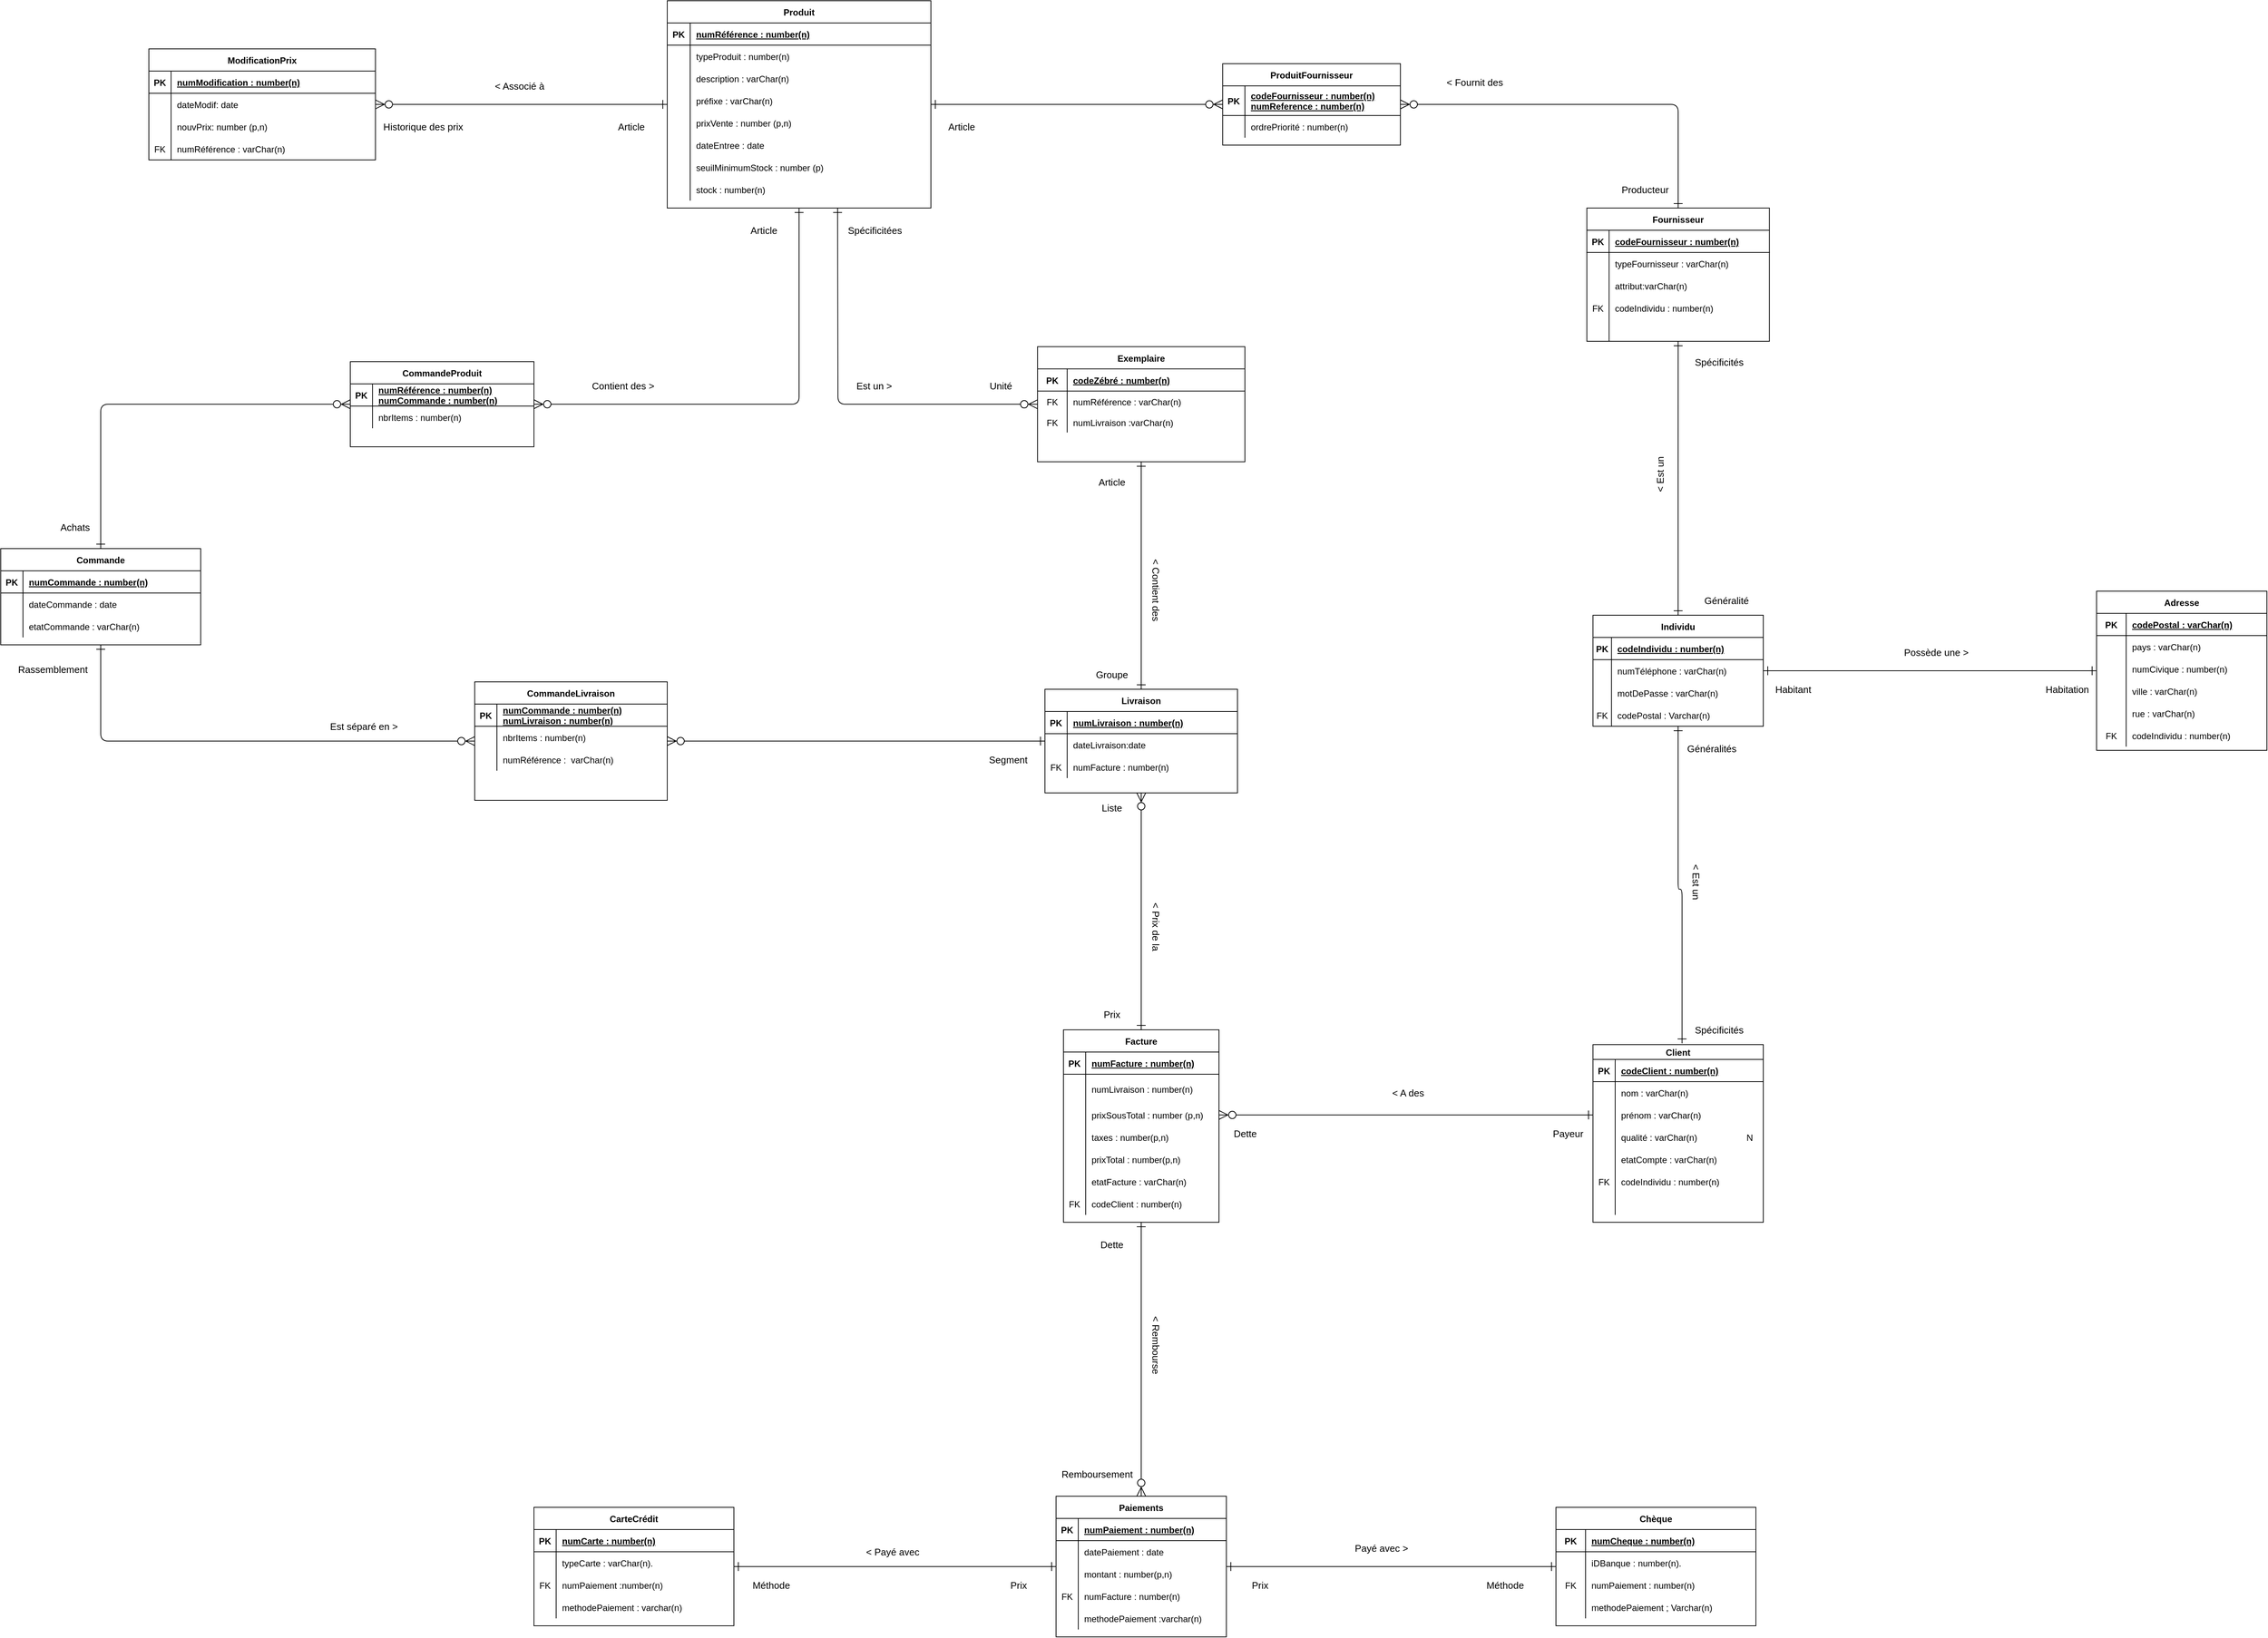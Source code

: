 <mxfile version="13.7.9" type="device"><diagram id="C5RBs43oDa-KdzZeNtuy" name="Page-1"><mxGraphModel dx="1913" dy="1975" grid="1" gridSize="10" guides="1" tooltips="1" connect="1" arrows="1" fold="1" page="1" pageScale="1" pageWidth="827" pageHeight="1169" math="0" shadow="0"><root><mxCell id="WIyWlLk6GJQsqaUBKTNV-0"/><mxCell id="WIyWlLk6GJQsqaUBKTNV-1" parent="WIyWlLk6GJQsqaUBKTNV-0"/><mxCell id="ExMKHDloeAyDaRjqd1-E-73" value="" style="endArrow=ERone;html=1;exitX=0.5;exitY=0;exitDx=0;exitDy=0;strokeWidth=1;endFill=0;endSize=10;targetPerimeterSpacing=0;startFill=0;startArrow=ERone;startSize=10;sourcePerimeterSpacing=0;edgeStyle=orthogonalEdgeStyle;" parent="WIyWlLk6GJQsqaUBKTNV-1" source="ExMKHDloeAyDaRjqd1-E-58" target="ptQOyeEV9Z3_fruMA9P3-91" edge="1"><mxGeometry width="50" height="50" relative="1" as="geometry"><mxPoint x="1260" y="560" as="sourcePoint"/><mxPoint x="1310" y="510" as="targetPoint"/></mxGeometry></mxCell><mxCell id="Qf9FhNqg1FMsfgRIpNyJ-48" value="Spécificités" style="edgeLabel;html=1;align=center;verticalAlign=middle;resizable=0;points=[];fontSize=13;" vertex="1" connectable="0" parent="ExMKHDloeAyDaRjqd1-E-73"><mxGeometry x="0.843" y="2" relative="1" as="geometry"><mxPoint x="56.9" y="-1.6" as="offset"/></mxGeometry></mxCell><mxCell id="Qf9FhNqg1FMsfgRIpNyJ-49" value="&amp;lt; Est un" style="edgeLabel;html=1;align=center;verticalAlign=middle;resizable=0;points=[];fontSize=13;rotation=-90;" vertex="1" connectable="0" parent="ExMKHDloeAyDaRjqd1-E-73"><mxGeometry x="-0.125" y="1" relative="1" as="geometry"><mxPoint x="-24" y="-28" as="offset"/></mxGeometry></mxCell><mxCell id="Qf9FhNqg1FMsfgRIpNyJ-50" value="Généralité" style="edgeLabel;html=1;align=center;verticalAlign=middle;resizable=0;points=[];fontSize=13;" vertex="1" connectable="0" parent="ExMKHDloeAyDaRjqd1-E-73"><mxGeometry x="-0.816" y="3" relative="1" as="geometry"><mxPoint x="68" y="14" as="offset"/></mxGeometry></mxCell><mxCell id="ExMKHDloeAyDaRjqd1-E-80" value="" style="endArrow=ERone;html=1;exitX=0.523;exitY=-0.007;exitDx=0;exitDy=0;exitPerimeter=0;strokeWidth=1;endFill=0;endSize=10;targetPerimeterSpacing=0;startFill=0;startArrow=ERone;startSize=10;sourcePerimeterSpacing=0;edgeStyle=orthogonalEdgeStyle;" parent="WIyWlLk6GJQsqaUBKTNV-1" source="ptQOyeEV9Z3_fruMA9P3-136" target="ExMKHDloeAyDaRjqd1-E-58" edge="1"><mxGeometry width="50" height="50" relative="1" as="geometry"><mxPoint x="1220" y="760" as="sourcePoint"/><mxPoint x="1472" y="651" as="targetPoint"/><Array as="points"><mxPoint x="1480" y="1000"/><mxPoint x="1475" y="1000"/></Array></mxGeometry></mxCell><mxCell id="Qf9FhNqg1FMsfgRIpNyJ-54" value="&amp;lt; Est un" style="edgeLabel;html=1;align=center;verticalAlign=middle;resizable=0;points=[];fontSize=13;rotation=90;" vertex="1" connectable="0" parent="ExMKHDloeAyDaRjqd1-E-80"><mxGeometry x="-0.09" relative="1" as="geometry"><mxPoint x="19.7" y="-21.32" as="offset"/></mxGeometry></mxCell><mxCell id="Qf9FhNqg1FMsfgRIpNyJ-55" value="Généralités" style="edgeLabel;html=1;align=center;verticalAlign=middle;resizable=0;points=[];fontSize=13;" vertex="1" connectable="0" parent="ExMKHDloeAyDaRjqd1-E-80"><mxGeometry x="0.862" y="1" relative="1" as="geometry"><mxPoint x="46" as="offset"/></mxGeometry></mxCell><mxCell id="Qf9FhNqg1FMsfgRIpNyJ-56" value="Spécificités" style="edgeLabel;html=1;align=center;verticalAlign=middle;resizable=0;points=[];fontSize=13;" vertex="1" connectable="0" parent="ExMKHDloeAyDaRjqd1-E-80"><mxGeometry x="-0.869" y="-3" relative="1" as="geometry"><mxPoint x="46.71" y="9.68" as="offset"/></mxGeometry></mxCell><mxCell id="ExMKHDloeAyDaRjqd1-E-83" value="" style="endArrow=ERone;html=1;strokeWidth=1;endFill=0;endSize=10;targetPerimeterSpacing=0;startFill=0;startArrow=ERone;startSize=10;sourcePerimeterSpacing=0;edgeStyle=orthogonalEdgeStyle;" parent="WIyWlLk6GJQsqaUBKTNV-1" source="ExMKHDloeAyDaRjqd1-E-58" target="BIIrtmg0SLB_a2hj8C8q-114" edge="1"><mxGeometry width="50" height="50" relative="1" as="geometry"><mxPoint x="1471" y="720" as="sourcePoint"/><mxPoint x="1748.4" y="578.48" as="targetPoint"/></mxGeometry></mxCell><mxCell id="Qf9FhNqg1FMsfgRIpNyJ-51" value="Possède une &amp;gt;&amp;nbsp;" style="edgeLabel;html=1;align=center;verticalAlign=middle;resizable=0;points=[];fontSize=13;" vertex="1" connectable="0" parent="ExMKHDloeAyDaRjqd1-E-83"><mxGeometry x="0.044" y="1" relative="1" as="geometry"><mxPoint y="-24" as="offset"/></mxGeometry></mxCell><mxCell id="Qf9FhNqg1FMsfgRIpNyJ-52" value="Habitation" style="edgeLabel;html=1;align=center;verticalAlign=middle;resizable=0;points=[];fontSize=13;" vertex="1" connectable="0" parent="ExMKHDloeAyDaRjqd1-E-83"><mxGeometry x="0.867" y="2" relative="1" as="geometry"><mxPoint x="-10" y="27" as="offset"/></mxGeometry></mxCell><mxCell id="Qf9FhNqg1FMsfgRIpNyJ-53" value="Habitant" style="edgeLabel;html=1;align=center;verticalAlign=middle;resizable=0;points=[];fontSize=13;" vertex="1" connectable="0" parent="ExMKHDloeAyDaRjqd1-E-83"><mxGeometry x="-0.88" y="3" relative="1" as="geometry"><mxPoint x="13" y="28" as="offset"/></mxGeometry></mxCell><mxCell id="ExMKHDloeAyDaRjqd1-E-99" value="" style="endArrow=ERone;html=1;exitX=0.5;exitY=0;exitDx=0;exitDy=0;edgeStyle=orthogonalEdgeStyle;strokeWidth=1;endFill=0;endSize=10;targetPerimeterSpacing=0;startFill=1;startArrow=ERzeroToMany;startSize=10;sourcePerimeterSpacing=0;" parent="WIyWlLk6GJQsqaUBKTNV-1" source="ptQOyeEV9Z3_fruMA9P3-257" target="ptQOyeEV9Z3_fruMA9P3-238" edge="1"><mxGeometry width="50" height="50" relative="1" as="geometry"><mxPoint x="1610" y="1090" as="sourcePoint"/><mxPoint x="1660" y="1040" as="targetPoint"/></mxGeometry></mxCell><mxCell id="Qf9FhNqg1FMsfgRIpNyJ-69" value="Dette" style="edgeLabel;html=1;align=center;verticalAlign=middle;resizable=0;points=[];fontSize=13;" vertex="1" connectable="0" parent="ExMKHDloeAyDaRjqd1-E-99"><mxGeometry x="0.811" y="1" relative="1" as="geometry"><mxPoint x="-39" y="-5" as="offset"/></mxGeometry></mxCell><mxCell id="Qf9FhNqg1FMsfgRIpNyJ-70" value="Remboursement" style="edgeLabel;html=1;align=center;verticalAlign=middle;resizable=0;points=[];fontSize=13;" vertex="1" connectable="0" parent="ExMKHDloeAyDaRjqd1-E-99"><mxGeometry x="-0.73" relative="1" as="geometry"><mxPoint x="-60" y="20" as="offset"/></mxGeometry></mxCell><mxCell id="Qf9FhNqg1FMsfgRIpNyJ-71" value="&amp;lt; Rembourse" style="edgeLabel;html=1;align=center;verticalAlign=middle;resizable=0;points=[];fontSize=13;rotation=90;" vertex="1" connectable="0" parent="ExMKHDloeAyDaRjqd1-E-99"><mxGeometry x="0.108" y="-1" relative="1" as="geometry"><mxPoint x="19" as="offset"/></mxGeometry></mxCell><mxCell id="ExMKHDloeAyDaRjqd1-E-100" value="" style="endArrow=ERone;html=1;entryX=0;entryY=0.5;entryDx=0;entryDy=0;exitX=1;exitY=0.5;exitDx=0;exitDy=0;strokeWidth=1;endFill=0;endSize=10;targetPerimeterSpacing=0;startFill=1;startArrow=ERzeroToMany;startSize=10;sourcePerimeterSpacing=0;edgeStyle=orthogonalEdgeStyle;" parent="WIyWlLk6GJQsqaUBKTNV-1" source="ptQOyeEV9Z3_fruMA9P3-245" target="ptQOyeEV9Z3_fruMA9P3-143" edge="1"><mxGeometry width="50" height="50" relative="1" as="geometry"><mxPoint x="1120" y="860" as="sourcePoint"/><mxPoint x="1170" y="810" as="targetPoint"/><Array as="points"><mxPoint x="1100" y="1305"/><mxPoint x="1100" y="1305"/></Array></mxGeometry></mxCell><mxCell id="Qf9FhNqg1FMsfgRIpNyJ-57" value="&amp;lt; A des" style="edgeLabel;html=1;align=center;verticalAlign=middle;resizable=0;points=[];fontSize=13;" vertex="1" connectable="0" parent="ExMKHDloeAyDaRjqd1-E-100"><mxGeometry x="-0.03" y="11" relative="1" as="geometry"><mxPoint x="10" y="-19" as="offset"/></mxGeometry></mxCell><mxCell id="Qf9FhNqg1FMsfgRIpNyJ-58" value="Payeur" style="edgeLabel;html=1;align=center;verticalAlign=middle;resizable=0;points=[];fontSize=13;" vertex="1" connectable="0" parent="ExMKHDloeAyDaRjqd1-E-100"><mxGeometry x="0.865" y="1" relative="1" as="geometry"><mxPoint y="26" as="offset"/></mxGeometry></mxCell><mxCell id="Qf9FhNqg1FMsfgRIpNyJ-59" value="Dette" style="edgeLabel;html=1;align=center;verticalAlign=middle;resizable=0;points=[];fontSize=13;" vertex="1" connectable="0" parent="ExMKHDloeAyDaRjqd1-E-100"><mxGeometry x="-0.03" y="193" relative="1" as="geometry"><mxPoint x="-210" y="218" as="offset"/></mxGeometry></mxCell><mxCell id="ExMKHDloeAyDaRjqd1-E-130" value="" style="endArrow=ERzeroToMany;html=1;edgeStyle=orthogonalEdgeStyle;startArrow=ERone;startFill=0;endFill=1;strokeWidth=1;endSize=10;targetPerimeterSpacing=0;startSize=10;sourcePerimeterSpacing=0;" parent="WIyWlLk6GJQsqaUBKTNV-1" source="ptQOyeEV9Z3_fruMA9P3-238" target="ptQOyeEV9Z3_fruMA9P3-219" edge="1"><mxGeometry width="50" height="50" relative="1" as="geometry"><mxPoint x="960" y="880" as="sourcePoint"/><mxPoint x="1040" y="620" as="targetPoint"/></mxGeometry></mxCell><mxCell id="Qf9FhNqg1FMsfgRIpNyJ-66" value="&amp;lt; Prix de la" style="edgeLabel;html=1;align=center;verticalAlign=middle;resizable=0;points=[];fontSize=13;rotation=90;" vertex="1" connectable="0" parent="ExMKHDloeAyDaRjqd1-E-130"><mxGeometry x="-0.125" relative="1" as="geometry"><mxPoint x="20" as="offset"/></mxGeometry></mxCell><mxCell id="Qf9FhNqg1FMsfgRIpNyJ-67" value="Liste" style="edgeLabel;html=1;align=center;verticalAlign=middle;resizable=0;points=[];fontSize=13;" vertex="1" connectable="0" parent="ExMKHDloeAyDaRjqd1-E-130"><mxGeometry x="0.744" y="3" relative="1" as="geometry"><mxPoint x="-37" y="-21" as="offset"/></mxGeometry></mxCell><mxCell id="Qf9FhNqg1FMsfgRIpNyJ-68" value="Prix" style="edgeLabel;html=1;align=center;verticalAlign=middle;resizable=0;points=[];fontSize=13;" vertex="1" connectable="0" parent="ExMKHDloeAyDaRjqd1-E-130"><mxGeometry x="-0.8" y="2" relative="1" as="geometry"><mxPoint x="-38" y="11" as="offset"/></mxGeometry></mxCell><mxCell id="ExMKHDloeAyDaRjqd1-E-135" value="" style="endArrow=ERone;html=1;entryX=0.5;entryY=1;entryDx=0;entryDy=0;exitX=0.5;exitY=0;exitDx=0;exitDy=0;strokeWidth=1;endFill=0;endSize=10;targetPerimeterSpacing=0;startFill=0;startArrow=ERone;startSize=10;sourcePerimeterSpacing=0;edgeStyle=orthogonalEdgeStyle;" parent="WIyWlLk6GJQsqaUBKTNV-1" source="ptQOyeEV9Z3_fruMA9P3-219" target="ptQOyeEV9Z3_fruMA9P3-78" edge="1"><mxGeometry width="50" height="50" relative="1" as="geometry"><mxPoint x="960" y="640" as="sourcePoint"/><mxPoint x="1010" y="590" as="targetPoint"/></mxGeometry></mxCell><mxCell id="Qf9FhNqg1FMsfgRIpNyJ-44" value="Article" style="edgeLabel;html=1;align=center;verticalAlign=middle;resizable=0;points=[];fontSize=13;" vertex="1" connectable="0" parent="ExMKHDloeAyDaRjqd1-E-135"><mxGeometry x="0.803" relative="1" as="geometry"><mxPoint x="-40" y="-3" as="offset"/></mxGeometry></mxCell><mxCell id="Qf9FhNqg1FMsfgRIpNyJ-45" value="&amp;lt; Contient des&amp;nbsp;" style="edgeLabel;html=1;align=center;verticalAlign=middle;resizable=0;points=[];fontSize=13;rotation=90;" vertex="1" connectable="0" parent="ExMKHDloeAyDaRjqd1-E-135"><mxGeometry x="-0.134" y="-1" relative="1" as="geometry"><mxPoint x="19" as="offset"/></mxGeometry></mxCell><mxCell id="Qf9FhNqg1FMsfgRIpNyJ-46" value="Groupe" style="edgeLabel;html=1;align=center;verticalAlign=middle;resizable=0;points=[];fontSize=13;" vertex="1" connectable="0" parent="ExMKHDloeAyDaRjqd1-E-135"><mxGeometry x="-0.759" y="1" relative="1" as="geometry"><mxPoint x="-39" y="17" as="offset"/></mxGeometry></mxCell><mxCell id="BIIrtmg0SLB_a2hj8C8q-180" style="rounded=1;orthogonalLoop=1;jettySize=auto;html=1;startArrow=ERzeroToMany;startFill=1;endArrow=ERone;endFill=0;edgeStyle=orthogonalEdgeStyle;elbow=vertical;strokeWidth=1;targetPerimeterSpacing=0;sourcePerimeterSpacing=0;endSize=10;startSize=10;" parent="WIyWlLk6GJQsqaUBKTNV-1" source="ptQOyeEV9Z3_fruMA9P3-78" edge="1"><mxGeometry relative="1" as="geometry"><mxPoint x="340" y="80" as="targetPoint"/></mxGeometry></mxCell><mxCell id="Qf9FhNqg1FMsfgRIpNyJ-35" value="Spécificitées" style="edgeLabel;html=1;align=center;verticalAlign=middle;resizable=0;points=[];fontSize=13;" vertex="1" connectable="0" parent="BIIrtmg0SLB_a2hj8C8q-180"><mxGeometry x="0.88" y="-5" relative="1" as="geometry"><mxPoint x="45" y="-2.1" as="offset"/></mxGeometry></mxCell><mxCell id="Qf9FhNqg1FMsfgRIpNyJ-36" value="Unité" style="edgeLabel;html=1;align=center;verticalAlign=middle;resizable=0;points=[];fontSize=13;" vertex="1" connectable="0" parent="BIIrtmg0SLB_a2hj8C8q-180"><mxGeometry x="-0.783" y="4" relative="1" as="geometry"><mxPoint x="8" y="-29.1" as="offset"/></mxGeometry></mxCell><mxCell id="Qf9FhNqg1FMsfgRIpNyJ-37" value="Est un &amp;gt;" style="edgeLabel;html=1;align=center;verticalAlign=middle;resizable=0;points=[];fontSize=13;" vertex="1" connectable="0" parent="BIIrtmg0SLB_a2hj8C8q-180"><mxGeometry x="-0.174" y="-1" relative="1" as="geometry"><mxPoint y="-24.1" as="offset"/></mxGeometry></mxCell><mxCell id="BIIrtmg0SLB_a2hj8C8q-44" style="edgeStyle=orthogonalEdgeStyle;rounded=1;orthogonalLoop=1;jettySize=auto;html=1;strokeWidth=1;endFill=0;endArrow=ERone;endSize=10;targetPerimeterSpacing=0;startFill=0;startArrow=ERone;startSize=10;sourcePerimeterSpacing=0;" parent="WIyWlLk6GJQsqaUBKTNV-1" source="BIIrtmg0SLB_a2hj8C8q-6" target="ptQOyeEV9Z3_fruMA9P3-257" edge="1"><mxGeometry relative="1" as="geometry"><mxPoint x="1070" y="1410" as="targetPoint"/></mxGeometry></mxCell><mxCell id="Qf9FhNqg1FMsfgRIpNyJ-60" value="Prix" style="edgeLabel;html=1;align=center;verticalAlign=middle;resizable=0;points=[];fontSize=13;" vertex="1" connectable="0" parent="BIIrtmg0SLB_a2hj8C8q-44"><mxGeometry x="0.798" relative="1" as="geometry"><mxPoint y="25" as="offset"/></mxGeometry></mxCell><mxCell id="Qf9FhNqg1FMsfgRIpNyJ-61" value="Méthode" style="edgeLabel;html=1;align=center;verticalAlign=middle;resizable=0;points=[];fontSize=13;" vertex="1" connectable="0" parent="BIIrtmg0SLB_a2hj8C8q-44"><mxGeometry x="-0.816" y="-2" relative="1" as="geometry"><mxPoint x="-28" y="27" as="offset"/></mxGeometry></mxCell><mxCell id="Qf9FhNqg1FMsfgRIpNyJ-62" value="Payé avec &amp;gt;" style="edgeLabel;html=1;align=center;verticalAlign=middle;resizable=0;points=[];fontSize=13;" vertex="1" connectable="0" parent="BIIrtmg0SLB_a2hj8C8q-44"><mxGeometry x="0.061" y="-3" relative="1" as="geometry"><mxPoint y="-22" as="offset"/></mxGeometry></mxCell><mxCell id="ptQOyeEV9Z3_fruMA9P3-13" value="Produit" style="shape=table;startSize=30;container=1;collapsible=1;childLayout=tableLayout;fixedRows=1;rowLines=0;fontStyle=1;align=center;resizeLast=1;" parent="WIyWlLk6GJQsqaUBKTNV-1" vertex="1"><mxGeometry x="110" y="-200" width="356" height="280" as="geometry"/></mxCell><mxCell id="ptQOyeEV9Z3_fruMA9P3-14" value="" style="shape=partialRectangle;collapsible=0;dropTarget=0;pointerEvents=0;fillColor=none;top=0;left=0;bottom=1;right=0;points=[[0,0.5],[1,0.5]];portConstraint=eastwest;" parent="ptQOyeEV9Z3_fruMA9P3-13" vertex="1"><mxGeometry y="30" width="356" height="30" as="geometry"/></mxCell><mxCell id="ptQOyeEV9Z3_fruMA9P3-15" value="PK" style="shape=partialRectangle;connectable=0;fillColor=none;top=0;left=0;bottom=0;right=0;fontStyle=1;overflow=hidden;" parent="ptQOyeEV9Z3_fruMA9P3-14" vertex="1"><mxGeometry width="31" height="30" as="geometry"/></mxCell><mxCell id="ptQOyeEV9Z3_fruMA9P3-16" value="numRéférence : number(n)" style="shape=partialRectangle;connectable=0;fillColor=none;top=0;left=0;bottom=0;right=0;align=left;spacingLeft=6;fontStyle=5;overflow=hidden;" parent="ptQOyeEV9Z3_fruMA9P3-14" vertex="1"><mxGeometry x="31" width="325" height="30" as="geometry"/></mxCell><mxCell id="ptQOyeEV9Z3_fruMA9P3-17" value="" style="shape=partialRectangle;collapsible=0;dropTarget=0;pointerEvents=0;fillColor=none;top=0;left=0;bottom=0;right=0;points=[[0,0.5],[1,0.5]];portConstraint=eastwest;" parent="ptQOyeEV9Z3_fruMA9P3-13" vertex="1"><mxGeometry y="60" width="356" height="30" as="geometry"/></mxCell><mxCell id="ptQOyeEV9Z3_fruMA9P3-18" value="" style="shape=partialRectangle;connectable=0;fillColor=none;top=0;left=0;bottom=0;right=0;editable=1;overflow=hidden;" parent="ptQOyeEV9Z3_fruMA9P3-17" vertex="1"><mxGeometry width="31" height="30" as="geometry"/></mxCell><mxCell id="ptQOyeEV9Z3_fruMA9P3-19" value="typeProduit : number(n)" style="shape=partialRectangle;connectable=0;fillColor=none;top=0;left=0;bottom=0;right=0;align=left;spacingLeft=6;overflow=hidden;" parent="ptQOyeEV9Z3_fruMA9P3-17" vertex="1"><mxGeometry x="31" width="325" height="30" as="geometry"/></mxCell><mxCell id="ptQOyeEV9Z3_fruMA9P3-20" value="" style="shape=partialRectangle;collapsible=0;dropTarget=0;pointerEvents=0;fillColor=none;top=0;left=0;bottom=0;right=0;points=[[0,0.5],[1,0.5]];portConstraint=eastwest;" parent="ptQOyeEV9Z3_fruMA9P3-13" vertex="1"><mxGeometry y="90" width="356" height="30" as="geometry"/></mxCell><mxCell id="ptQOyeEV9Z3_fruMA9P3-21" value="" style="shape=partialRectangle;connectable=0;fillColor=none;top=0;left=0;bottom=0;right=0;editable=1;overflow=hidden;" parent="ptQOyeEV9Z3_fruMA9P3-20" vertex="1"><mxGeometry width="31" height="30" as="geometry"/></mxCell><mxCell id="ptQOyeEV9Z3_fruMA9P3-22" value="description : varChar(n)" style="shape=partialRectangle;connectable=0;fillColor=none;top=0;left=0;bottom=0;right=0;align=left;spacingLeft=6;overflow=hidden;" parent="ptQOyeEV9Z3_fruMA9P3-20" vertex="1"><mxGeometry x="31" width="325" height="30" as="geometry"/></mxCell><mxCell id="ptQOyeEV9Z3_fruMA9P3-23" value="" style="shape=partialRectangle;collapsible=0;dropTarget=0;pointerEvents=0;fillColor=none;top=0;left=0;bottom=0;right=0;points=[[0,0.5],[1,0.5]];portConstraint=eastwest;" parent="ptQOyeEV9Z3_fruMA9P3-13" vertex="1"><mxGeometry y="120" width="356" height="30" as="geometry"/></mxCell><mxCell id="ptQOyeEV9Z3_fruMA9P3-24" value="&#10;&#10;" style="shape=partialRectangle;connectable=0;fillColor=none;top=0;left=0;bottom=0;right=0;editable=1;overflow=hidden;" parent="ptQOyeEV9Z3_fruMA9P3-23" vertex="1"><mxGeometry width="31" height="30" as="geometry"/></mxCell><mxCell id="ptQOyeEV9Z3_fruMA9P3-25" value="préfixe : varChar(n)" style="shape=partialRectangle;connectable=0;fillColor=none;top=0;left=0;bottom=0;right=0;align=left;spacingLeft=6;overflow=hidden;" parent="ptQOyeEV9Z3_fruMA9P3-23" vertex="1"><mxGeometry x="31" width="325" height="30" as="geometry"/></mxCell><mxCell id="ptQOyeEV9Z3_fruMA9P3-26" value="" style="shape=partialRectangle;collapsible=0;dropTarget=0;pointerEvents=0;fillColor=none;top=0;left=0;bottom=0;right=0;points=[[0,0.5],[1,0.5]];portConstraint=eastwest;" parent="ptQOyeEV9Z3_fruMA9P3-13" vertex="1"><mxGeometry y="150" width="356" height="30" as="geometry"/></mxCell><mxCell id="ptQOyeEV9Z3_fruMA9P3-27" value="&#10;&#10;" style="shape=partialRectangle;connectable=0;fillColor=none;top=0;left=0;bottom=0;right=0;editable=1;overflow=hidden;" parent="ptQOyeEV9Z3_fruMA9P3-26" vertex="1"><mxGeometry width="31" height="30" as="geometry"/></mxCell><mxCell id="ptQOyeEV9Z3_fruMA9P3-28" value="prixVente : number (p,n)" style="shape=partialRectangle;connectable=0;fillColor=none;top=0;left=0;bottom=0;right=0;align=left;spacingLeft=6;overflow=hidden;" parent="ptQOyeEV9Z3_fruMA9P3-26" vertex="1"><mxGeometry x="31" width="325" height="30" as="geometry"/></mxCell><mxCell id="ptQOyeEV9Z3_fruMA9P3-29" value="" style="shape=partialRectangle;collapsible=0;dropTarget=0;pointerEvents=0;fillColor=none;top=0;left=0;bottom=0;right=0;points=[[0,0.5],[1,0.5]];portConstraint=eastwest;" parent="ptQOyeEV9Z3_fruMA9P3-13" vertex="1"><mxGeometry y="180" width="356" height="30" as="geometry"/></mxCell><mxCell id="ptQOyeEV9Z3_fruMA9P3-30" value="&#10;&#10;" style="shape=partialRectangle;connectable=0;fillColor=none;top=0;left=0;bottom=0;right=0;editable=1;overflow=hidden;" parent="ptQOyeEV9Z3_fruMA9P3-29" vertex="1"><mxGeometry width="31" height="30" as="geometry"/></mxCell><mxCell id="ptQOyeEV9Z3_fruMA9P3-31" value="dateEntree : date" style="shape=partialRectangle;connectable=0;fillColor=none;top=0;left=0;bottom=0;right=0;align=left;spacingLeft=6;overflow=hidden;" parent="ptQOyeEV9Z3_fruMA9P3-29" vertex="1"><mxGeometry x="31" width="325" height="30" as="geometry"/></mxCell><mxCell id="ptQOyeEV9Z3_fruMA9P3-32" value="" style="shape=partialRectangle;collapsible=0;dropTarget=0;pointerEvents=0;fillColor=none;top=0;left=0;bottom=0;right=0;points=[[0,0.5],[1,0.5]];portConstraint=eastwest;" parent="ptQOyeEV9Z3_fruMA9P3-13" vertex="1"><mxGeometry y="210" width="356" height="30" as="geometry"/></mxCell><mxCell id="ptQOyeEV9Z3_fruMA9P3-33" value="&#10;&#10;" style="shape=partialRectangle;connectable=0;fillColor=none;top=0;left=0;bottom=0;right=0;editable=1;overflow=hidden;" parent="ptQOyeEV9Z3_fruMA9P3-32" vertex="1"><mxGeometry width="31" height="30" as="geometry"/></mxCell><mxCell id="ptQOyeEV9Z3_fruMA9P3-34" value="seuilMinimumStock : number (p)" style="shape=partialRectangle;connectable=0;fillColor=none;top=0;left=0;bottom=0;right=0;align=left;spacingLeft=6;overflow=hidden;" parent="ptQOyeEV9Z3_fruMA9P3-32" vertex="1"><mxGeometry x="31" width="325" height="30" as="geometry"/></mxCell><mxCell id="BIIrtmg0SLB_a2hj8C8q-111" value="" style="shape=partialRectangle;collapsible=0;dropTarget=0;pointerEvents=0;fillColor=none;top=0;left=0;bottom=0;right=0;points=[[0,0.5],[1,0.5]];portConstraint=eastwest;" parent="ptQOyeEV9Z3_fruMA9P3-13" vertex="1"><mxGeometry y="240" width="356" height="30" as="geometry"/></mxCell><mxCell id="BIIrtmg0SLB_a2hj8C8q-112" value="&#10;&#10;" style="shape=partialRectangle;connectable=0;fillColor=none;top=0;left=0;bottom=0;right=0;editable=1;overflow=hidden;" parent="BIIrtmg0SLB_a2hj8C8q-111" vertex="1"><mxGeometry width="31" height="30" as="geometry"/></mxCell><mxCell id="BIIrtmg0SLB_a2hj8C8q-113" value="stock : number(n)" style="shape=partialRectangle;connectable=0;fillColor=none;top=0;left=0;bottom=0;right=0;align=left;spacingLeft=6;overflow=hidden;" parent="BIIrtmg0SLB_a2hj8C8q-111" vertex="1"><mxGeometry x="31" width="325" height="30" as="geometry"/></mxCell><mxCell id="BIIrtmg0SLB_a2hj8C8q-178" style="edgeStyle=orthogonalEdgeStyle;orthogonalLoop=1;jettySize=auto;html=1;startArrow=ERzeroToMany;startFill=1;endArrow=ERone;endFill=0;rounded=1;strokeWidth=1;endSize=10;targetPerimeterSpacing=0;startSize=10;sourcePerimeterSpacing=0;" parent="WIyWlLk6GJQsqaUBKTNV-1" source="ptQOyeEV9Z3_fruMA9P3-65" target="ptQOyeEV9Z3_fruMA9P3-13" edge="1"><mxGeometry relative="1" as="geometry"/></mxCell><mxCell id="Qf9FhNqg1FMsfgRIpNyJ-31" value="Article" style="edgeLabel;html=1;align=center;verticalAlign=middle;resizable=0;points=[];fontSize=13;" vertex="1" connectable="0" parent="BIIrtmg0SLB_a2hj8C8q-178"><mxGeometry x="0.792" y="2" relative="1" as="geometry"><mxPoint y="28" as="offset"/></mxGeometry></mxCell><mxCell id="BIIrtmg0SLB_a2hj8C8q-179" style="edgeStyle=orthogonalEdgeStyle;rounded=1;orthogonalLoop=1;jettySize=auto;html=1;strokeWidth=1;endFill=0;endArrow=ERone;endSize=10;targetPerimeterSpacing=0;startFill=1;startArrow=ERzeroToMany;startSize=10;sourcePerimeterSpacing=0;" parent="WIyWlLk6GJQsqaUBKTNV-1" source="ptQOyeEV9Z3_fruMA9P3-65" target="ptQOyeEV9Z3_fruMA9P3-91" edge="1"><mxGeometry relative="1" as="geometry"/></mxCell><mxCell id="Qf9FhNqg1FMsfgRIpNyJ-32" value="Producteur" style="edgeLabel;html=1;align=center;verticalAlign=middle;resizable=0;points=[];fontSize=13;" vertex="1" connectable="0" parent="BIIrtmg0SLB_a2hj8C8q-179"><mxGeometry x="0.918" y="2" relative="1" as="geometry"><mxPoint x="-47.1" y="-3.9" as="offset"/></mxGeometry></mxCell><mxCell id="Qf9FhNqg1FMsfgRIpNyJ-34" value="&amp;lt; Fournit des" style="edgeLabel;html=1;align=center;verticalAlign=middle;resizable=0;points=[];fontSize=13;" vertex="1" connectable="0" parent="BIIrtmg0SLB_a2hj8C8q-179"><mxGeometry x="0.091" y="2" relative="1" as="geometry"><mxPoint x="-181" y="-28" as="offset"/></mxGeometry></mxCell><mxCell id="BIIrtmg0SLB_a2hj8C8q-81" style="edgeStyle=orthogonalEdgeStyle;rounded=1;orthogonalLoop=1;jettySize=auto;html=1;endArrow=ERone;endFill=0;startArrow=ERzeroToMany;startFill=1;strokeWidth=1;endSize=10;targetPerimeterSpacing=0;startSize=10;sourcePerimeterSpacing=0;" parent="WIyWlLk6GJQsqaUBKTNV-1" source="ExMKHDloeAyDaRjqd1-E-144" target="ptQOyeEV9Z3_fruMA9P3-181" edge="1"><mxGeometry relative="1" as="geometry"/></mxCell><mxCell id="Qf9FhNqg1FMsfgRIpNyJ-41" value="Rassemblement" style="edgeLabel;html=1;align=center;verticalAlign=middle;resizable=0;points=[];fontSize=13;" vertex="1" connectable="0" parent="BIIrtmg0SLB_a2hj8C8q-81"><mxGeometry x="0.883" y="1" relative="1" as="geometry"><mxPoint x="-64" y="-4.5" as="offset"/></mxGeometry></mxCell><mxCell id="Qf9FhNqg1FMsfgRIpNyJ-42" value="Est séparé en &amp;gt;" style="edgeLabel;html=1;align=center;verticalAlign=middle;resizable=0;points=[];fontSize=13;" vertex="1" connectable="0" parent="BIIrtmg0SLB_a2hj8C8q-81"><mxGeometry x="-0.348" y="2" relative="1" as="geometry"><mxPoint x="57" y="-22" as="offset"/></mxGeometry></mxCell><mxCell id="BIIrtmg0SLB_a2hj8C8q-175" style="edgeStyle=orthogonalEdgeStyle;rounded=1;orthogonalLoop=1;jettySize=auto;html=1;endArrow=ERone;endFill=0;startArrow=ERzeroToMany;startFill=1;strokeWidth=1;endSize=10;targetPerimeterSpacing=0;startSize=10;sourcePerimeterSpacing=0;" parent="WIyWlLk6GJQsqaUBKTNV-1" source="ptQOyeEV9Z3_fruMA9P3-200" target="ptQOyeEV9Z3_fruMA9P3-13" edge="1"><mxGeometry relative="1" as="geometry"/></mxCell><mxCell id="Qf9FhNqg1FMsfgRIpNyJ-38" value="Article" style="edgeLabel;html=1;align=center;verticalAlign=middle;resizable=0;points=[];fontSize=13;" vertex="1" connectable="0" parent="BIIrtmg0SLB_a2hj8C8q-175"><mxGeometry x="0.875" y="-3" relative="1" as="geometry"><mxPoint x="-51" y="-9" as="offset"/></mxGeometry></mxCell><mxCell id="Qf9FhNqg1FMsfgRIpNyJ-39" value="Contient des &amp;gt;" style="edgeLabel;html=1;align=center;verticalAlign=middle;resizable=0;points=[];fontSize=13;" vertex="1" connectable="0" parent="BIIrtmg0SLB_a2hj8C8q-175"><mxGeometry x="-0.583" y="-1" relative="1" as="geometry"><mxPoint x="-10" y="-26" as="offset"/></mxGeometry></mxCell><mxCell id="BIIrtmg0SLB_a2hj8C8q-176" style="edgeStyle=orthogonalEdgeStyle;rounded=1;orthogonalLoop=1;jettySize=auto;html=1;startArrow=ERzeroToMany;startFill=1;endArrow=ERone;endFill=0;strokeWidth=1;endSize=10;targetPerimeterSpacing=0;startSize=10;sourcePerimeterSpacing=0;" parent="WIyWlLk6GJQsqaUBKTNV-1" source="ptQOyeEV9Z3_fruMA9P3-200" target="ptQOyeEV9Z3_fruMA9P3-181" edge="1"><mxGeometry relative="1" as="geometry"/></mxCell><mxCell id="Qf9FhNqg1FMsfgRIpNyJ-40" value="Achats" style="edgeLabel;html=1;align=center;verticalAlign=middle;resizable=0;points=[];fontSize=13;" vertex="1" connectable="0" parent="BIIrtmg0SLB_a2hj8C8q-176"><mxGeometry x="0.891" y="-1" relative="1" as="geometry"><mxPoint x="-34" as="offset"/></mxGeometry></mxCell><mxCell id="BIIrtmg0SLB_a2hj8C8q-174" style="edgeStyle=orthogonalEdgeStyle;rounded=1;orthogonalLoop=1;jettySize=auto;html=1;startArrow=ERzeroToMany;startFill=1;endArrow=ERone;endFill=0;strokeWidth=1;endSize=10;targetPerimeterSpacing=0;startSize=10;sourcePerimeterSpacing=0;" parent="WIyWlLk6GJQsqaUBKTNV-1" source="ExMKHDloeAyDaRjqd1-E-16" target="ptQOyeEV9Z3_fruMA9P3-13" edge="1"><mxGeometry relative="1" as="geometry"/></mxCell><mxCell id="Qf9FhNqg1FMsfgRIpNyJ-28" value="&lt;font style=&quot;font-size: 13px&quot;&gt;&amp;lt; Associé à&amp;nbsp;&lt;/font&gt;" style="edgeLabel;html=1;align=center;verticalAlign=middle;resizable=0;points=[];" vertex="1" connectable="0" parent="BIIrtmg0SLB_a2hj8C8q-174"><mxGeometry x="0.057" y="1" relative="1" as="geometry"><mxPoint x="-12.5" y="-24" as="offset"/></mxGeometry></mxCell><mxCell id="Qf9FhNqg1FMsfgRIpNyJ-29" value="Historique des prix" style="edgeLabel;html=1;align=center;verticalAlign=middle;resizable=0;points=[];fontSize=13;" vertex="1" connectable="0" parent="BIIrtmg0SLB_a2hj8C8q-174"><mxGeometry x="-0.741" y="-2" relative="1" as="geometry"><mxPoint x="13" y="28" as="offset"/></mxGeometry></mxCell><mxCell id="Qf9FhNqg1FMsfgRIpNyJ-30" value="Article" style="edgeLabel;html=1;align=center;verticalAlign=middle;resizable=0;points=[];fontSize=13;" vertex="1" connectable="0" parent="BIIrtmg0SLB_a2hj8C8q-174"><mxGeometry x="0.751" relative="1" as="geometry"><mxPoint y="30" as="offset"/></mxGeometry></mxCell><mxCell id="BIIrtmg0SLB_a2hj8C8q-177" style="edgeStyle=orthogonalEdgeStyle;rounded=1;orthogonalLoop=1;jettySize=auto;html=1;endArrow=ERone;endFill=0;startArrow=ERzeroToMany;startFill=1;strokeWidth=1;endSize=10;targetPerimeterSpacing=0;startSize=10;sourcePerimeterSpacing=0;" parent="WIyWlLk6GJQsqaUBKTNV-1" source="ExMKHDloeAyDaRjqd1-E-144" target="ptQOyeEV9Z3_fruMA9P3-219" edge="1"><mxGeometry relative="1" as="geometry"><mxPoint x="1020" y="620" as="targetPoint"/></mxGeometry></mxCell><mxCell id="Qf9FhNqg1FMsfgRIpNyJ-43" value="Segment" style="edgeLabel;html=1;align=center;verticalAlign=middle;resizable=0;points=[];fontSize=13;" vertex="1" connectable="0" parent="BIIrtmg0SLB_a2hj8C8q-177"><mxGeometry x="0.859" y="-2" relative="1" as="geometry"><mxPoint x="-14" y="23" as="offset"/></mxGeometry></mxCell><mxCell id="Qf9FhNqg1FMsfgRIpNyJ-11" style="edgeStyle=orthogonalEdgeStyle;rounded=1;orthogonalLoop=1;jettySize=auto;html=1;startArrow=ERone;startFill=0;startSize=10;sourcePerimeterSpacing=0;endArrow=ERone;endFill=0;endSize=10;targetPerimeterSpacing=0;strokeWidth=1;" edge="1" parent="WIyWlLk6GJQsqaUBKTNV-1" source="BIIrtmg0SLB_a2hj8C8q-25" target="ptQOyeEV9Z3_fruMA9P3-257"><mxGeometry relative="1" as="geometry"/></mxCell><mxCell id="Qf9FhNqg1FMsfgRIpNyJ-63" value="&amp;lt; Payé avec" style="edgeLabel;html=1;align=center;verticalAlign=middle;resizable=0;points=[];fontSize=13;" vertex="1" connectable="0" parent="Qf9FhNqg1FMsfgRIpNyJ-11"><mxGeometry x="-0.085" y="1" relative="1" as="geometry"><mxPoint x="15" y="-19" as="offset"/></mxGeometry></mxCell><mxCell id="Qf9FhNqg1FMsfgRIpNyJ-64" value="Prix" style="edgeLabel;html=1;align=center;verticalAlign=middle;resizable=0;points=[];fontSize=13;" vertex="1" connectable="0" parent="Qf9FhNqg1FMsfgRIpNyJ-11"><mxGeometry x="0.765" y="2" relative="1" as="geometry"><mxPoint y="27" as="offset"/></mxGeometry></mxCell><mxCell id="Qf9FhNqg1FMsfgRIpNyJ-65" value="Méthode" style="edgeLabel;html=1;align=center;verticalAlign=middle;resizable=0;points=[];fontSize=13;" vertex="1" connectable="0" parent="Qf9FhNqg1FMsfgRIpNyJ-11"><mxGeometry x="-0.784" y="-1" relative="1" as="geometry"><mxPoint x="3" y="24" as="offset"/></mxGeometry></mxCell><mxCell id="ptQOyeEV9Z3_fruMA9P3-65" value="ProduitFournisseur" style="shape=table;startSize=30;container=1;collapsible=1;childLayout=tableLayout;fixedRows=1;rowLines=0;fontStyle=1;align=center;resizeLast=1;" parent="WIyWlLk6GJQsqaUBKTNV-1" vertex="1"><mxGeometry x="860" y="-115" width="240" height="110" as="geometry"/></mxCell><mxCell id="ptQOyeEV9Z3_fruMA9P3-66" value="" style="shape=partialRectangle;collapsible=0;dropTarget=0;pointerEvents=0;fillColor=none;top=0;left=0;bottom=1;right=0;points=[[0,0.5],[1,0.5]];portConstraint=eastwest;" parent="ptQOyeEV9Z3_fruMA9P3-65" vertex="1"><mxGeometry y="30" width="240" height="40" as="geometry"/></mxCell><mxCell id="ptQOyeEV9Z3_fruMA9P3-67" value="PK" style="shape=partialRectangle;connectable=0;fillColor=none;top=0;left=0;bottom=0;right=0;fontStyle=1;overflow=hidden;" parent="ptQOyeEV9Z3_fruMA9P3-66" vertex="1"><mxGeometry width="30" height="40" as="geometry"/></mxCell><mxCell id="ptQOyeEV9Z3_fruMA9P3-68" value="codeFournisseur : number(n)&#10;numReference : number(n)" style="shape=partialRectangle;connectable=0;fillColor=none;top=0;left=0;bottom=0;right=0;align=left;spacingLeft=6;fontStyle=5;overflow=hidden;" parent="ptQOyeEV9Z3_fruMA9P3-66" vertex="1"><mxGeometry x="30" width="210" height="40" as="geometry"/></mxCell><mxCell id="ptQOyeEV9Z3_fruMA9P3-75" value="" style="shape=partialRectangle;collapsible=0;dropTarget=0;pointerEvents=0;fillColor=none;top=0;left=0;bottom=0;right=0;points=[[0,0.5],[1,0.5]];portConstraint=eastwest;" parent="ptQOyeEV9Z3_fruMA9P3-65" vertex="1"><mxGeometry y="70" width="240" height="30" as="geometry"/></mxCell><mxCell id="ptQOyeEV9Z3_fruMA9P3-76" value="" style="shape=partialRectangle;connectable=0;fillColor=none;top=0;left=0;bottom=0;right=0;editable=1;overflow=hidden;" parent="ptQOyeEV9Z3_fruMA9P3-75" vertex="1"><mxGeometry width="30" height="30" as="geometry"/></mxCell><mxCell id="ptQOyeEV9Z3_fruMA9P3-77" value="ordrePriorité : number(n)" style="shape=partialRectangle;connectable=0;fillColor=none;top=0;left=0;bottom=0;right=0;align=left;spacingLeft=6;overflow=hidden;" parent="ptQOyeEV9Z3_fruMA9P3-75" vertex="1"><mxGeometry x="30" width="210" height="30" as="geometry"/></mxCell><mxCell id="ptQOyeEV9Z3_fruMA9P3-200" value="CommandeProduit" style="shape=table;startSize=30;container=1;collapsible=1;childLayout=tableLayout;fixedRows=1;rowLines=0;fontStyle=1;align=center;resizeLast=1;" parent="WIyWlLk6GJQsqaUBKTNV-1" vertex="1"><mxGeometry x="-318" y="287.5" width="248" height="115" as="geometry"/></mxCell><mxCell id="ptQOyeEV9Z3_fruMA9P3-201" value="" style="shape=partialRectangle;collapsible=0;dropTarget=0;pointerEvents=0;fillColor=none;top=0;left=0;bottom=1;right=0;points=[[0,0.5],[1,0.5]];portConstraint=eastwest;" parent="ptQOyeEV9Z3_fruMA9P3-200" vertex="1"><mxGeometry y="30" width="248" height="30" as="geometry"/></mxCell><mxCell id="ptQOyeEV9Z3_fruMA9P3-202" value="PK" style="shape=partialRectangle;connectable=0;fillColor=none;top=0;left=0;bottom=0;right=0;fontStyle=1;overflow=hidden;" parent="ptQOyeEV9Z3_fruMA9P3-201" vertex="1"><mxGeometry width="30" height="30" as="geometry"/></mxCell><mxCell id="ptQOyeEV9Z3_fruMA9P3-203" value="numRéférence : number(n)&#10;numCommande : number(n)" style="shape=partialRectangle;connectable=0;fillColor=none;top=0;left=0;bottom=0;right=0;align=left;spacingLeft=6;fontStyle=5;overflow=hidden;" parent="ptQOyeEV9Z3_fruMA9P3-201" vertex="1"><mxGeometry x="30" width="218" height="30" as="geometry"/></mxCell><mxCell id="ptQOyeEV9Z3_fruMA9P3-207" value="" style="shape=partialRectangle;collapsible=0;dropTarget=0;pointerEvents=0;fillColor=none;top=0;left=0;bottom=0;right=0;points=[[0,0.5],[1,0.5]];portConstraint=eastwest;" parent="ptQOyeEV9Z3_fruMA9P3-200" vertex="1"><mxGeometry y="60" width="248" height="30" as="geometry"/></mxCell><mxCell id="ptQOyeEV9Z3_fruMA9P3-208" value="" style="shape=partialRectangle;connectable=0;fillColor=none;top=0;left=0;bottom=0;right=0;editable=1;overflow=hidden;" parent="ptQOyeEV9Z3_fruMA9P3-207" vertex="1"><mxGeometry width="30" height="30" as="geometry"/></mxCell><mxCell id="ptQOyeEV9Z3_fruMA9P3-209" value="nbrItems : number(n)" style="shape=partialRectangle;connectable=0;fillColor=none;top=0;left=0;bottom=0;right=0;align=left;spacingLeft=6;overflow=hidden;" parent="ptQOyeEV9Z3_fruMA9P3-207" vertex="1"><mxGeometry x="30" width="218" height="30" as="geometry"/></mxCell><mxCell id="ptQOyeEV9Z3_fruMA9P3-78" value="Exemplaire" style="shape=table;startSize=30;container=1;collapsible=1;childLayout=tableLayout;fixedRows=1;rowLines=0;fontStyle=1;align=center;resizeLast=1;" parent="WIyWlLk6GJQsqaUBKTNV-1" vertex="1"><mxGeometry x="610" y="267.25" width="280" height="155.5" as="geometry"/></mxCell><mxCell id="ptQOyeEV9Z3_fruMA9P3-79" value="" style="shape=partialRectangle;collapsible=0;dropTarget=0;pointerEvents=0;fillColor=none;top=0;left=0;bottom=1;right=0;points=[[0,0.5],[1,0.5]];portConstraint=eastwest;" parent="ptQOyeEV9Z3_fruMA9P3-78" vertex="1"><mxGeometry y="30" width="280" height="30" as="geometry"/></mxCell><mxCell id="ptQOyeEV9Z3_fruMA9P3-80" value="PK" style="shape=partialRectangle;connectable=0;fillColor=none;top=0;left=0;bottom=0;right=0;fontStyle=1;overflow=hidden;" parent="ptQOyeEV9Z3_fruMA9P3-79" vertex="1"><mxGeometry width="40" height="30" as="geometry"/></mxCell><mxCell id="ptQOyeEV9Z3_fruMA9P3-81" value="codeZébré : number(n)" style="shape=partialRectangle;connectable=0;fillColor=none;top=0;left=0;bottom=0;right=0;align=left;spacingLeft=6;fontStyle=5;overflow=hidden;" parent="ptQOyeEV9Z3_fruMA9P3-79" vertex="1"><mxGeometry x="40" width="240" height="30" as="geometry"/></mxCell><mxCell id="ptQOyeEV9Z3_fruMA9P3-88" value="" style="shape=partialRectangle;collapsible=0;dropTarget=0;pointerEvents=0;fillColor=none;top=0;left=0;bottom=0;right=0;points=[[0,0.5],[1,0.5]];portConstraint=eastwest;" parent="ptQOyeEV9Z3_fruMA9P3-78" vertex="1"><mxGeometry y="60" width="280" height="28" as="geometry"/></mxCell><mxCell id="ptQOyeEV9Z3_fruMA9P3-89" value="FK" style="shape=partialRectangle;connectable=0;fillColor=none;top=0;left=0;bottom=0;right=0;editable=1;overflow=hidden;" parent="ptQOyeEV9Z3_fruMA9P3-88" vertex="1"><mxGeometry width="40" height="28" as="geometry"/></mxCell><mxCell id="ptQOyeEV9Z3_fruMA9P3-90" value="numRéférence : varChar(n)" style="shape=partialRectangle;connectable=0;fillColor=none;top=0;left=0;bottom=0;right=0;align=left;spacingLeft=6;overflow=hidden;" parent="ptQOyeEV9Z3_fruMA9P3-88" vertex="1"><mxGeometry x="40" width="240" height="28" as="geometry"/></mxCell><mxCell id="ExMKHDloeAyDaRjqd1-E-102" style="edgeStyle=orthogonalEdgeStyle;rounded=0;orthogonalLoop=1;jettySize=auto;html=1;exitX=1;exitY=0.5;exitDx=0;exitDy=0;" parent="ptQOyeEV9Z3_fruMA9P3-78" edge="1"><mxGeometry relative="1" as="geometry"><mxPoint x="280" y="105" as="sourcePoint"/><mxPoint x="280" y="105" as="targetPoint"/></mxGeometry></mxCell><mxCell id="BIIrtmg0SLB_a2hj8C8q-104" value="" style="shape=partialRectangle;collapsible=0;dropTarget=0;pointerEvents=0;fillColor=none;top=0;left=0;bottom=0;right=0;points=[[0,0.5],[1,0.5]];portConstraint=eastwest;" parent="ptQOyeEV9Z3_fruMA9P3-78" vertex="1"><mxGeometry y="88" width="280" height="28" as="geometry"/></mxCell><mxCell id="BIIrtmg0SLB_a2hj8C8q-105" value="FK" style="shape=partialRectangle;connectable=0;fillColor=none;top=0;left=0;bottom=0;right=0;editable=1;overflow=hidden;" parent="BIIrtmg0SLB_a2hj8C8q-104" vertex="1"><mxGeometry width="40" height="28" as="geometry"/></mxCell><mxCell id="BIIrtmg0SLB_a2hj8C8q-106" value="numLivraison :varChar(n)" style="shape=partialRectangle;connectable=0;fillColor=none;top=0;left=0;bottom=0;right=0;align=left;spacingLeft=6;overflow=hidden;" parent="BIIrtmg0SLB_a2hj8C8q-104" vertex="1"><mxGeometry x="40" width="240" height="28" as="geometry"/></mxCell><mxCell id="ptQOyeEV9Z3_fruMA9P3-219" value="Livraison" style="shape=table;startSize=30;container=1;collapsible=1;childLayout=tableLayout;fixedRows=1;rowLines=0;fontStyle=1;align=center;resizeLast=1;" parent="WIyWlLk6GJQsqaUBKTNV-1" vertex="1"><mxGeometry x="620" y="730" width="260" height="140" as="geometry"/></mxCell><mxCell id="ptQOyeEV9Z3_fruMA9P3-220" value="" style="shape=partialRectangle;collapsible=0;dropTarget=0;pointerEvents=0;fillColor=none;top=0;left=0;bottom=1;right=0;points=[[0,0.5],[1,0.5]];portConstraint=eastwest;" parent="ptQOyeEV9Z3_fruMA9P3-219" vertex="1"><mxGeometry y="30" width="260" height="30" as="geometry"/></mxCell><mxCell id="ptQOyeEV9Z3_fruMA9P3-221" value="PK" style="shape=partialRectangle;connectable=0;fillColor=none;top=0;left=0;bottom=0;right=0;fontStyle=1;overflow=hidden;" parent="ptQOyeEV9Z3_fruMA9P3-220" vertex="1"><mxGeometry width="30" height="30" as="geometry"/></mxCell><mxCell id="ptQOyeEV9Z3_fruMA9P3-222" value="numLivraison : number(n)" style="shape=partialRectangle;connectable=0;fillColor=none;top=0;left=0;bottom=0;right=0;align=left;spacingLeft=6;fontStyle=5;overflow=hidden;" parent="ptQOyeEV9Z3_fruMA9P3-220" vertex="1"><mxGeometry x="30" width="230" height="30" as="geometry"/></mxCell><mxCell id="ptQOyeEV9Z3_fruMA9P3-223" value="" style="shape=partialRectangle;collapsible=0;dropTarget=0;pointerEvents=0;fillColor=none;top=0;left=0;bottom=0;right=0;points=[[0,0.5],[1,0.5]];portConstraint=eastwest;" parent="ptQOyeEV9Z3_fruMA9P3-219" vertex="1"><mxGeometry y="60" width="260" height="30" as="geometry"/></mxCell><mxCell id="ptQOyeEV9Z3_fruMA9P3-224" value="" style="shape=partialRectangle;connectable=0;fillColor=none;top=0;left=0;bottom=0;right=0;editable=1;overflow=hidden;" parent="ptQOyeEV9Z3_fruMA9P3-223" vertex="1"><mxGeometry width="30" height="30" as="geometry"/></mxCell><mxCell id="ptQOyeEV9Z3_fruMA9P3-225" value="dateLivraison:date" style="shape=partialRectangle;connectable=0;fillColor=none;top=0;left=0;bottom=0;right=0;align=left;spacingLeft=6;overflow=hidden;" parent="ptQOyeEV9Z3_fruMA9P3-223" vertex="1"><mxGeometry x="30" width="230" height="30" as="geometry"/></mxCell><mxCell id="ptQOyeEV9Z3_fruMA9P3-226" value="" style="shape=partialRectangle;collapsible=0;dropTarget=0;pointerEvents=0;fillColor=none;top=0;left=0;bottom=0;right=0;points=[[0,0.5],[1,0.5]];portConstraint=eastwest;" parent="ptQOyeEV9Z3_fruMA9P3-219" vertex="1"><mxGeometry y="90" width="260" height="30" as="geometry"/></mxCell><mxCell id="ptQOyeEV9Z3_fruMA9P3-227" value="FK" style="shape=partialRectangle;connectable=0;fillColor=none;top=0;left=0;bottom=0;right=0;editable=1;overflow=hidden;" parent="ptQOyeEV9Z3_fruMA9P3-226" vertex="1"><mxGeometry width="30" height="30" as="geometry"/></mxCell><mxCell id="ptQOyeEV9Z3_fruMA9P3-228" value="numFacture : number(n)" style="shape=partialRectangle;connectable=0;fillColor=none;top=0;left=0;bottom=0;right=0;align=left;spacingLeft=6;overflow=hidden;" parent="ptQOyeEV9Z3_fruMA9P3-226" vertex="1"><mxGeometry x="30" width="230" height="30" as="geometry"/></mxCell><mxCell id="ptQOyeEV9Z3_fruMA9P3-238" value="Facture" style="shape=table;startSize=30;container=1;collapsible=1;childLayout=tableLayout;fixedRows=1;rowLines=0;fontStyle=1;align=center;resizeLast=1;" parent="WIyWlLk6GJQsqaUBKTNV-1" vertex="1"><mxGeometry x="645" y="1190" width="210" height="260" as="geometry"/></mxCell><mxCell id="ptQOyeEV9Z3_fruMA9P3-239" value="" style="shape=partialRectangle;collapsible=0;dropTarget=0;pointerEvents=0;fillColor=none;top=0;left=0;bottom=1;right=0;points=[[0,0.5],[1,0.5]];portConstraint=eastwest;" parent="ptQOyeEV9Z3_fruMA9P3-238" vertex="1"><mxGeometry y="30" width="210" height="30" as="geometry"/></mxCell><mxCell id="ptQOyeEV9Z3_fruMA9P3-240" value="PK" style="shape=partialRectangle;connectable=0;fillColor=none;top=0;left=0;bottom=0;right=0;fontStyle=1;overflow=hidden;" parent="ptQOyeEV9Z3_fruMA9P3-239" vertex="1"><mxGeometry width="30" height="30" as="geometry"/></mxCell><mxCell id="ptQOyeEV9Z3_fruMA9P3-241" value="numFacture : number(n)" style="shape=partialRectangle;connectable=0;fillColor=none;top=0;left=0;bottom=0;right=0;align=left;spacingLeft=6;fontStyle=5;overflow=hidden;" parent="ptQOyeEV9Z3_fruMA9P3-239" vertex="1"><mxGeometry x="30" width="180" height="30" as="geometry"/></mxCell><mxCell id="ptQOyeEV9Z3_fruMA9P3-242" value="" style="shape=partialRectangle;collapsible=0;dropTarget=0;pointerEvents=0;fillColor=none;top=0;left=0;bottom=0;right=0;points=[[0,0.5],[1,0.5]];portConstraint=eastwest;" parent="ptQOyeEV9Z3_fruMA9P3-238" vertex="1"><mxGeometry y="60" width="210" height="40" as="geometry"/></mxCell><mxCell id="ptQOyeEV9Z3_fruMA9P3-243" value="" style="shape=partialRectangle;connectable=0;fillColor=none;top=0;left=0;bottom=0;right=0;editable=1;overflow=hidden;" parent="ptQOyeEV9Z3_fruMA9P3-242" vertex="1"><mxGeometry width="30" height="40" as="geometry"/></mxCell><mxCell id="ptQOyeEV9Z3_fruMA9P3-244" value="numLivraison : number(n)" style="shape=partialRectangle;connectable=0;fillColor=none;top=0;left=0;bottom=0;right=0;align=left;spacingLeft=6;overflow=hidden;" parent="ptQOyeEV9Z3_fruMA9P3-242" vertex="1"><mxGeometry x="30" width="180" height="40" as="geometry"/></mxCell><mxCell id="ptQOyeEV9Z3_fruMA9P3-245" value="" style="shape=partialRectangle;collapsible=0;dropTarget=0;pointerEvents=0;fillColor=none;top=0;left=0;bottom=0;right=0;points=[[0,0.5],[1,0.5]];portConstraint=eastwest;" parent="ptQOyeEV9Z3_fruMA9P3-238" vertex="1"><mxGeometry y="100" width="210" height="30" as="geometry"/></mxCell><mxCell id="ptQOyeEV9Z3_fruMA9P3-246" value="" style="shape=partialRectangle;connectable=0;fillColor=none;top=0;left=0;bottom=0;right=0;editable=1;overflow=hidden;" parent="ptQOyeEV9Z3_fruMA9P3-245" vertex="1"><mxGeometry width="30" height="30" as="geometry"/></mxCell><mxCell id="ptQOyeEV9Z3_fruMA9P3-247" value="prixSousTotal : number (p,n)" style="shape=partialRectangle;connectable=0;fillColor=none;top=0;left=0;bottom=0;right=0;align=left;spacingLeft=6;overflow=hidden;" parent="ptQOyeEV9Z3_fruMA9P3-245" vertex="1"><mxGeometry x="30" width="180" height="30" as="geometry"/></mxCell><mxCell id="ptQOyeEV9Z3_fruMA9P3-248" value="" style="shape=partialRectangle;collapsible=0;dropTarget=0;pointerEvents=0;fillColor=none;top=0;left=0;bottom=0;right=0;points=[[0,0.5],[1,0.5]];portConstraint=eastwest;" parent="ptQOyeEV9Z3_fruMA9P3-238" vertex="1"><mxGeometry y="130" width="210" height="30" as="geometry"/></mxCell><mxCell id="ptQOyeEV9Z3_fruMA9P3-249" value="" style="shape=partialRectangle;connectable=0;fillColor=none;top=0;left=0;bottom=0;right=0;editable=1;overflow=hidden;" parent="ptQOyeEV9Z3_fruMA9P3-248" vertex="1"><mxGeometry width="30" height="30" as="geometry"/></mxCell><mxCell id="ptQOyeEV9Z3_fruMA9P3-250" value="taxes : number(p,n)" style="shape=partialRectangle;connectable=0;fillColor=none;top=0;left=0;bottom=0;right=0;align=left;spacingLeft=6;overflow=hidden;" parent="ptQOyeEV9Z3_fruMA9P3-248" vertex="1"><mxGeometry x="30" width="180" height="30" as="geometry"/></mxCell><mxCell id="ptQOyeEV9Z3_fruMA9P3-251" value="" style="shape=partialRectangle;collapsible=0;dropTarget=0;pointerEvents=0;fillColor=none;top=0;left=0;bottom=0;right=0;points=[[0,0.5],[1,0.5]];portConstraint=eastwest;" parent="ptQOyeEV9Z3_fruMA9P3-238" vertex="1"><mxGeometry y="160" width="210" height="30" as="geometry"/></mxCell><mxCell id="ptQOyeEV9Z3_fruMA9P3-252" value="" style="shape=partialRectangle;connectable=0;fillColor=none;top=0;left=0;bottom=0;right=0;editable=1;overflow=hidden;" parent="ptQOyeEV9Z3_fruMA9P3-251" vertex="1"><mxGeometry width="30" height="30" as="geometry"/></mxCell><mxCell id="ptQOyeEV9Z3_fruMA9P3-253" value="prixTotal : number(p,n)" style="shape=partialRectangle;connectable=0;fillColor=none;top=0;left=0;bottom=0;right=0;align=left;spacingLeft=6;overflow=hidden;" parent="ptQOyeEV9Z3_fruMA9P3-251" vertex="1"><mxGeometry x="30" width="180" height="30" as="geometry"/></mxCell><mxCell id="ptQOyeEV9Z3_fruMA9P3-254" value="" style="shape=partialRectangle;collapsible=0;dropTarget=0;pointerEvents=0;fillColor=none;top=0;left=0;bottom=0;right=0;points=[[0,0.5],[1,0.5]];portConstraint=eastwest;" parent="ptQOyeEV9Z3_fruMA9P3-238" vertex="1"><mxGeometry y="190" width="210" height="30" as="geometry"/></mxCell><mxCell id="ptQOyeEV9Z3_fruMA9P3-255" value="" style="shape=partialRectangle;connectable=0;fillColor=none;top=0;left=0;bottom=0;right=0;editable=1;overflow=hidden;" parent="ptQOyeEV9Z3_fruMA9P3-254" vertex="1"><mxGeometry width="30" height="30" as="geometry"/></mxCell><mxCell id="ptQOyeEV9Z3_fruMA9P3-256" value="etatFacture : varChar(n)" style="shape=partialRectangle;connectable=0;fillColor=none;top=0;left=0;bottom=0;right=0;align=left;spacingLeft=6;overflow=hidden;" parent="ptQOyeEV9Z3_fruMA9P3-254" vertex="1"><mxGeometry x="30" width="180" height="30" as="geometry"/></mxCell><mxCell id="BIIrtmg0SLB_a2hj8C8q-78" value="" style="shape=partialRectangle;collapsible=0;dropTarget=0;pointerEvents=0;fillColor=none;top=0;left=0;bottom=0;right=0;points=[[0,0.5],[1,0.5]];portConstraint=eastwest;" parent="ptQOyeEV9Z3_fruMA9P3-238" vertex="1"><mxGeometry y="220" width="210" height="30" as="geometry"/></mxCell><mxCell id="BIIrtmg0SLB_a2hj8C8q-79" value="FK" style="shape=partialRectangle;connectable=0;fillColor=none;top=0;left=0;bottom=0;right=0;editable=1;overflow=hidden;" parent="BIIrtmg0SLB_a2hj8C8q-78" vertex="1"><mxGeometry width="30" height="30" as="geometry"/></mxCell><mxCell id="BIIrtmg0SLB_a2hj8C8q-80" value="codeClient : number(n)" style="shape=partialRectangle;connectable=0;fillColor=none;top=0;left=0;bottom=0;right=0;align=left;spacingLeft=6;overflow=hidden;" parent="BIIrtmg0SLB_a2hj8C8q-78" vertex="1"><mxGeometry x="30" width="180" height="30" as="geometry"/></mxCell><mxCell id="ExMKHDloeAyDaRjqd1-E-12" value="ModificationPrix" style="shape=table;startSize=30;container=1;collapsible=1;childLayout=tableLayout;fixedRows=1;rowLines=0;fontStyle=1;align=center;resizeLast=1;" parent="WIyWlLk6GJQsqaUBKTNV-1" vertex="1"><mxGeometry x="-590" y="-135" width="306" height="150" as="geometry"/></mxCell><mxCell id="ExMKHDloeAyDaRjqd1-E-13" value="" style="shape=partialRectangle;collapsible=0;dropTarget=0;pointerEvents=0;fillColor=none;top=0;left=0;bottom=1;right=0;points=[[0,0.5],[1,0.5]];portConstraint=eastwest;" parent="ExMKHDloeAyDaRjqd1-E-12" vertex="1"><mxGeometry y="30" width="306" height="30" as="geometry"/></mxCell><mxCell id="ExMKHDloeAyDaRjqd1-E-14" value="PK" style="shape=partialRectangle;connectable=0;fillColor=none;top=0;left=0;bottom=0;right=0;fontStyle=1;overflow=hidden;" parent="ExMKHDloeAyDaRjqd1-E-13" vertex="1"><mxGeometry width="30" height="30" as="geometry"/></mxCell><mxCell id="ExMKHDloeAyDaRjqd1-E-15" value="numModification : number(n)" style="shape=partialRectangle;connectable=0;fillColor=none;top=0;left=0;bottom=0;right=0;align=left;spacingLeft=6;fontStyle=5;overflow=hidden;" parent="ExMKHDloeAyDaRjqd1-E-13" vertex="1"><mxGeometry x="30" width="276" height="30" as="geometry"/></mxCell><mxCell id="ExMKHDloeAyDaRjqd1-E-16" value="" style="shape=partialRectangle;collapsible=0;dropTarget=0;pointerEvents=0;fillColor=none;top=0;left=0;bottom=0;right=0;points=[[0,0.5],[1,0.5]];portConstraint=eastwest;" parent="ExMKHDloeAyDaRjqd1-E-12" vertex="1"><mxGeometry y="60" width="306" height="30" as="geometry"/></mxCell><mxCell id="ExMKHDloeAyDaRjqd1-E-17" value="" style="shape=partialRectangle;connectable=0;fillColor=none;top=0;left=0;bottom=0;right=0;editable=1;overflow=hidden;" parent="ExMKHDloeAyDaRjqd1-E-16" vertex="1"><mxGeometry width="30" height="30" as="geometry"/></mxCell><mxCell id="ExMKHDloeAyDaRjqd1-E-18" value="dateModif: date" style="shape=partialRectangle;connectable=0;fillColor=none;top=0;left=0;bottom=0;right=0;align=left;spacingLeft=6;overflow=hidden;" parent="ExMKHDloeAyDaRjqd1-E-16" vertex="1"><mxGeometry x="30" width="276" height="30" as="geometry"/></mxCell><mxCell id="ExMKHDloeAyDaRjqd1-E-22" value="" style="shape=partialRectangle;collapsible=0;dropTarget=0;pointerEvents=0;fillColor=none;top=0;left=0;bottom=0;right=0;points=[[0,0.5],[1,0.5]];portConstraint=eastwest;" parent="ExMKHDloeAyDaRjqd1-E-12" vertex="1"><mxGeometry y="90" width="306" height="30" as="geometry"/></mxCell><mxCell id="ExMKHDloeAyDaRjqd1-E-23" value="" style="shape=partialRectangle;connectable=0;fillColor=none;top=0;left=0;bottom=0;right=0;editable=1;overflow=hidden;" parent="ExMKHDloeAyDaRjqd1-E-22" vertex="1"><mxGeometry width="30" height="30" as="geometry"/></mxCell><mxCell id="ExMKHDloeAyDaRjqd1-E-24" value="nouvPrix: number (p,n)" style="shape=partialRectangle;connectable=0;fillColor=none;top=0;left=0;bottom=0;right=0;align=left;spacingLeft=6;overflow=hidden;" parent="ExMKHDloeAyDaRjqd1-E-22" vertex="1"><mxGeometry x="30" width="276" height="30" as="geometry"/></mxCell><mxCell id="BIIrtmg0SLB_a2hj8C8q-108" value="" style="shape=partialRectangle;collapsible=0;dropTarget=0;pointerEvents=0;fillColor=none;top=0;left=0;bottom=0;right=0;points=[[0,0.5],[1,0.5]];portConstraint=eastwest;" parent="ExMKHDloeAyDaRjqd1-E-12" vertex="1"><mxGeometry y="120" width="306" height="30" as="geometry"/></mxCell><mxCell id="BIIrtmg0SLB_a2hj8C8q-109" value="FK" style="shape=partialRectangle;connectable=0;fillColor=none;top=0;left=0;bottom=0;right=0;editable=1;overflow=hidden;" parent="BIIrtmg0SLB_a2hj8C8q-108" vertex="1"><mxGeometry width="30" height="30" as="geometry"/></mxCell><mxCell id="BIIrtmg0SLB_a2hj8C8q-110" value="numRéférence : varChar(n)" style="shape=partialRectangle;connectable=0;fillColor=none;top=0;left=0;bottom=0;right=0;align=left;spacingLeft=6;overflow=hidden;" parent="BIIrtmg0SLB_a2hj8C8q-108" vertex="1"><mxGeometry x="30" width="276" height="30" as="geometry"/></mxCell><mxCell id="ptQOyeEV9Z3_fruMA9P3-257" value="Paiements" style="shape=table;startSize=30;container=1;collapsible=1;childLayout=tableLayout;fixedRows=1;rowLines=0;fontStyle=1;align=center;resizeLast=1;" parent="WIyWlLk6GJQsqaUBKTNV-1" vertex="1"><mxGeometry x="635" y="1820" width="230" height="190" as="geometry"/></mxCell><mxCell id="ptQOyeEV9Z3_fruMA9P3-258" value="" style="shape=partialRectangle;collapsible=0;dropTarget=0;pointerEvents=0;fillColor=none;top=0;left=0;bottom=1;right=0;points=[[0,0.5],[1,0.5]];portConstraint=eastwest;" parent="ptQOyeEV9Z3_fruMA9P3-257" vertex="1"><mxGeometry y="30" width="230" height="30" as="geometry"/></mxCell><mxCell id="ptQOyeEV9Z3_fruMA9P3-259" value="PK" style="shape=partialRectangle;connectable=0;fillColor=none;top=0;left=0;bottom=0;right=0;fontStyle=1;overflow=hidden;" parent="ptQOyeEV9Z3_fruMA9P3-258" vertex="1"><mxGeometry width="30" height="30" as="geometry"/></mxCell><mxCell id="ptQOyeEV9Z3_fruMA9P3-260" value="numPaiement : number(n)" style="shape=partialRectangle;connectable=0;fillColor=none;top=0;left=0;bottom=0;right=0;align=left;spacingLeft=6;fontStyle=5;overflow=hidden;" parent="ptQOyeEV9Z3_fruMA9P3-258" vertex="1"><mxGeometry x="30" width="200" height="30" as="geometry"/></mxCell><mxCell id="ptQOyeEV9Z3_fruMA9P3-261" value="" style="shape=partialRectangle;collapsible=0;dropTarget=0;pointerEvents=0;fillColor=none;top=0;left=0;bottom=0;right=0;points=[[0,0.5],[1,0.5]];portConstraint=eastwest;" parent="ptQOyeEV9Z3_fruMA9P3-257" vertex="1"><mxGeometry y="60" width="230" height="30" as="geometry"/></mxCell><mxCell id="ptQOyeEV9Z3_fruMA9P3-262" value="" style="shape=partialRectangle;connectable=0;fillColor=none;top=0;left=0;bottom=0;right=0;editable=1;overflow=hidden;" parent="ptQOyeEV9Z3_fruMA9P3-261" vertex="1"><mxGeometry width="30" height="30" as="geometry"/></mxCell><mxCell id="ptQOyeEV9Z3_fruMA9P3-263" value="datePaiement : date" style="shape=partialRectangle;connectable=0;fillColor=none;top=0;left=0;bottom=0;right=0;align=left;spacingLeft=6;overflow=hidden;" parent="ptQOyeEV9Z3_fruMA9P3-261" vertex="1"><mxGeometry x="30" width="200" height="30" as="geometry"/></mxCell><mxCell id="ptQOyeEV9Z3_fruMA9P3-264" value="" style="shape=partialRectangle;collapsible=0;dropTarget=0;pointerEvents=0;fillColor=none;top=0;left=0;bottom=0;right=0;points=[[0,0.5],[1,0.5]];portConstraint=eastwest;" parent="ptQOyeEV9Z3_fruMA9P3-257" vertex="1"><mxGeometry y="90" width="230" height="30" as="geometry"/></mxCell><mxCell id="ptQOyeEV9Z3_fruMA9P3-265" value="" style="shape=partialRectangle;connectable=0;fillColor=none;top=0;left=0;bottom=0;right=0;editable=1;overflow=hidden;" parent="ptQOyeEV9Z3_fruMA9P3-264" vertex="1"><mxGeometry width="30" height="30" as="geometry"/></mxCell><mxCell id="ptQOyeEV9Z3_fruMA9P3-266" value="montant : number(p,n)" style="shape=partialRectangle;connectable=0;fillColor=none;top=0;left=0;bottom=0;right=0;align=left;spacingLeft=6;overflow=hidden;" parent="ptQOyeEV9Z3_fruMA9P3-264" vertex="1"><mxGeometry x="30" width="200" height="30" as="geometry"/></mxCell><mxCell id="ptQOyeEV9Z3_fruMA9P3-267" value="" style="shape=partialRectangle;collapsible=0;dropTarget=0;pointerEvents=0;fillColor=none;top=0;left=0;bottom=0;right=0;points=[[0,0.5],[1,0.5]];portConstraint=eastwest;" parent="ptQOyeEV9Z3_fruMA9P3-257" vertex="1"><mxGeometry y="120" width="230" height="30" as="geometry"/></mxCell><mxCell id="ptQOyeEV9Z3_fruMA9P3-268" value="FK" style="shape=partialRectangle;connectable=0;fillColor=none;top=0;left=0;bottom=0;right=0;editable=1;overflow=hidden;" parent="ptQOyeEV9Z3_fruMA9P3-267" vertex="1"><mxGeometry width="30" height="30" as="geometry"/></mxCell><mxCell id="ptQOyeEV9Z3_fruMA9P3-269" value="numFacture : number(n)" style="shape=partialRectangle;connectable=0;fillColor=none;top=0;left=0;bottom=0;right=0;align=left;spacingLeft=6;overflow=hidden;" parent="ptQOyeEV9Z3_fruMA9P3-267" vertex="1"><mxGeometry x="30" width="200" height="30" as="geometry"/></mxCell><mxCell id="Qf9FhNqg1FMsfgRIpNyJ-19" value="" style="shape=partialRectangle;collapsible=0;dropTarget=0;pointerEvents=0;fillColor=none;top=0;left=0;bottom=0;right=0;points=[[0,0.5],[1,0.5]];portConstraint=eastwest;" vertex="1" parent="ptQOyeEV9Z3_fruMA9P3-257"><mxGeometry y="150" width="230" height="30" as="geometry"/></mxCell><mxCell id="Qf9FhNqg1FMsfgRIpNyJ-20" value="" style="shape=partialRectangle;connectable=0;fillColor=none;top=0;left=0;bottom=0;right=0;editable=1;overflow=hidden;" vertex="1" parent="Qf9FhNqg1FMsfgRIpNyJ-19"><mxGeometry width="30" height="30" as="geometry"/></mxCell><mxCell id="Qf9FhNqg1FMsfgRIpNyJ-21" value="methodePaiement :varchar(n)" style="shape=partialRectangle;connectable=0;fillColor=none;top=0;left=0;bottom=0;right=0;align=left;spacingLeft=6;overflow=hidden;" vertex="1" parent="Qf9FhNqg1FMsfgRIpNyJ-19"><mxGeometry x="30" width="200" height="30" as="geometry"/></mxCell><mxCell id="ExMKHDloeAyDaRjqd1-E-58" value="Individu" style="shape=table;startSize=30;container=1;collapsible=1;childLayout=tableLayout;fixedRows=1;rowLines=0;fontStyle=1;align=center;resizeLast=1;" parent="WIyWlLk6GJQsqaUBKTNV-1" vertex="1"><mxGeometry x="1360" y="630" width="230" height="150" as="geometry"/></mxCell><mxCell id="ExMKHDloeAyDaRjqd1-E-59" value="" style="shape=partialRectangle;collapsible=0;dropTarget=0;pointerEvents=0;fillColor=none;top=0;left=0;bottom=1;right=0;points=[[0,0.5],[1,0.5]];portConstraint=eastwest;" parent="ExMKHDloeAyDaRjqd1-E-58" vertex="1"><mxGeometry y="30" width="230" height="30" as="geometry"/></mxCell><mxCell id="ExMKHDloeAyDaRjqd1-E-60" value="PK" style="shape=partialRectangle;connectable=0;fillColor=none;top=0;left=0;bottom=0;right=0;fontStyle=1;overflow=hidden;" parent="ExMKHDloeAyDaRjqd1-E-59" vertex="1"><mxGeometry width="25" height="30" as="geometry"/></mxCell><mxCell id="ExMKHDloeAyDaRjqd1-E-61" value="codeIndividu : number(n)" style="shape=partialRectangle;connectable=0;fillColor=none;top=0;left=0;bottom=0;right=0;align=left;spacingLeft=6;fontStyle=5;overflow=hidden;" parent="ExMKHDloeAyDaRjqd1-E-59" vertex="1"><mxGeometry x="25" width="205" height="30" as="geometry"/></mxCell><mxCell id="ExMKHDloeAyDaRjqd1-E-68" value="" style="shape=partialRectangle;collapsible=0;dropTarget=0;pointerEvents=0;fillColor=none;top=0;left=0;bottom=0;right=0;points=[[0,0.5],[1,0.5]];portConstraint=eastwest;" parent="ExMKHDloeAyDaRjqd1-E-58" vertex="1"><mxGeometry y="60" width="230" height="30" as="geometry"/></mxCell><mxCell id="ExMKHDloeAyDaRjqd1-E-69" value="" style="shape=partialRectangle;connectable=0;fillColor=none;top=0;left=0;bottom=0;right=0;editable=1;overflow=hidden;" parent="ExMKHDloeAyDaRjqd1-E-68" vertex="1"><mxGeometry width="25" height="30" as="geometry"/></mxCell><mxCell id="ExMKHDloeAyDaRjqd1-E-70" value="numTéléphone : varChar(n)" style="shape=partialRectangle;connectable=0;fillColor=none;top=0;left=0;bottom=0;right=0;align=left;spacingLeft=6;overflow=hidden;" parent="ExMKHDloeAyDaRjqd1-E-68" vertex="1"><mxGeometry x="25" width="205" height="30" as="geometry"/></mxCell><mxCell id="ExMKHDloeAyDaRjqd1-E-62" value="" style="shape=partialRectangle;collapsible=0;dropTarget=0;pointerEvents=0;fillColor=none;top=0;left=0;bottom=0;right=0;points=[[0,0.5],[1,0.5]];portConstraint=eastwest;" parent="ExMKHDloeAyDaRjqd1-E-58" vertex="1"><mxGeometry y="90" width="230" height="30" as="geometry"/></mxCell><mxCell id="ExMKHDloeAyDaRjqd1-E-63" value="" style="shape=partialRectangle;connectable=0;fillColor=none;top=0;left=0;bottom=0;right=0;editable=1;overflow=hidden;" parent="ExMKHDloeAyDaRjqd1-E-62" vertex="1"><mxGeometry width="25" height="30" as="geometry"/></mxCell><mxCell id="ExMKHDloeAyDaRjqd1-E-64" value="motDePasse : varChar(n)" style="shape=partialRectangle;connectable=0;fillColor=none;top=0;left=0;bottom=0;right=0;align=left;spacingLeft=6;overflow=hidden;" parent="ExMKHDloeAyDaRjqd1-E-62" vertex="1"><mxGeometry x="25" width="205" height="30" as="geometry"/></mxCell><mxCell id="Qf9FhNqg1FMsfgRIpNyJ-6" value="" style="shape=partialRectangle;collapsible=0;dropTarget=0;pointerEvents=0;fillColor=none;top=0;left=0;bottom=0;right=0;points=[[0,0.5],[1,0.5]];portConstraint=eastwest;" vertex="1" parent="ExMKHDloeAyDaRjqd1-E-58"><mxGeometry y="120" width="230" height="30" as="geometry"/></mxCell><mxCell id="Qf9FhNqg1FMsfgRIpNyJ-7" value="FK" style="shape=partialRectangle;connectable=0;fillColor=none;top=0;left=0;bottom=0;right=0;editable=1;overflow=hidden;" vertex="1" parent="Qf9FhNqg1FMsfgRIpNyJ-6"><mxGeometry width="25" height="30" as="geometry"/></mxCell><mxCell id="Qf9FhNqg1FMsfgRIpNyJ-8" value="codePostal : Varchar(n)" style="shape=partialRectangle;connectable=0;fillColor=none;top=0;left=0;bottom=0;right=0;align=left;spacingLeft=6;overflow=hidden;" vertex="1" parent="Qf9FhNqg1FMsfgRIpNyJ-6"><mxGeometry x="25" width="205" height="30" as="geometry"/></mxCell><mxCell id="ptQOyeEV9Z3_fruMA9P3-181" value="Commande" style="shape=table;startSize=30;container=1;collapsible=1;childLayout=tableLayout;fixedRows=1;rowLines=0;fontStyle=1;align=center;resizeLast=1;" parent="WIyWlLk6GJQsqaUBKTNV-1" vertex="1"><mxGeometry x="-790" y="540" width="270" height="130" as="geometry"/></mxCell><mxCell id="ptQOyeEV9Z3_fruMA9P3-182" value="" style="shape=partialRectangle;collapsible=0;dropTarget=0;pointerEvents=0;fillColor=none;top=0;left=0;bottom=1;right=0;points=[[0,0.5],[1,0.5]];portConstraint=eastwest;" parent="ptQOyeEV9Z3_fruMA9P3-181" vertex="1"><mxGeometry y="30" width="270" height="30" as="geometry"/></mxCell><mxCell id="ptQOyeEV9Z3_fruMA9P3-183" value="PK" style="shape=partialRectangle;connectable=0;fillColor=none;top=0;left=0;bottom=0;right=0;fontStyle=1;overflow=hidden;" parent="ptQOyeEV9Z3_fruMA9P3-182" vertex="1"><mxGeometry width="30" height="30" as="geometry"/></mxCell><mxCell id="ptQOyeEV9Z3_fruMA9P3-184" value="numCommande : number(n)" style="shape=partialRectangle;connectable=0;fillColor=none;top=0;left=0;bottom=0;right=0;align=left;spacingLeft=6;fontStyle=5;overflow=hidden;" parent="ptQOyeEV9Z3_fruMA9P3-182" vertex="1"><mxGeometry x="30" width="240" height="30" as="geometry"/></mxCell><mxCell id="ptQOyeEV9Z3_fruMA9P3-185" value="" style="shape=partialRectangle;collapsible=0;dropTarget=0;pointerEvents=0;fillColor=none;top=0;left=0;bottom=0;right=0;points=[[0,0.5],[1,0.5]];portConstraint=eastwest;" parent="ptQOyeEV9Z3_fruMA9P3-181" vertex="1"><mxGeometry y="60" width="270" height="30" as="geometry"/></mxCell><mxCell id="ptQOyeEV9Z3_fruMA9P3-186" value="" style="shape=partialRectangle;connectable=0;fillColor=none;top=0;left=0;bottom=0;right=0;editable=1;overflow=hidden;" parent="ptQOyeEV9Z3_fruMA9P3-185" vertex="1"><mxGeometry width="30" height="30" as="geometry"/></mxCell><mxCell id="ptQOyeEV9Z3_fruMA9P3-187" value="dateCommande : date" style="shape=partialRectangle;connectable=0;fillColor=none;top=0;left=0;bottom=0;right=0;align=left;spacingLeft=6;overflow=hidden;" parent="ptQOyeEV9Z3_fruMA9P3-185" vertex="1"><mxGeometry x="30" width="240" height="30" as="geometry"/></mxCell><mxCell id="ptQOyeEV9Z3_fruMA9P3-194" value="" style="shape=partialRectangle;collapsible=0;dropTarget=0;pointerEvents=0;fillColor=none;top=0;left=0;bottom=0;right=0;points=[[0,0.5],[1,0.5]];portConstraint=eastwest;" parent="ptQOyeEV9Z3_fruMA9P3-181" vertex="1"><mxGeometry y="90" width="270" height="30" as="geometry"/></mxCell><mxCell id="ptQOyeEV9Z3_fruMA9P3-195" value="" style="shape=partialRectangle;connectable=0;fillColor=none;top=0;left=0;bottom=0;right=0;editable=1;overflow=hidden;" parent="ptQOyeEV9Z3_fruMA9P3-194" vertex="1"><mxGeometry width="30" height="30" as="geometry"/></mxCell><mxCell id="ptQOyeEV9Z3_fruMA9P3-196" value="etatCommande : varChar(n)" style="shape=partialRectangle;connectable=0;fillColor=none;top=0;left=0;bottom=0;right=0;align=left;spacingLeft=6;overflow=hidden;" parent="ptQOyeEV9Z3_fruMA9P3-194" vertex="1"><mxGeometry x="30" width="240" height="30" as="geometry"/></mxCell><mxCell id="ExMKHDloeAyDaRjqd1-E-144" value="CommandeLivraison" style="shape=table;startSize=30;container=1;collapsible=1;childLayout=tableLayout;fixedRows=1;rowLines=0;fontStyle=1;align=center;resizeLast=1;" parent="WIyWlLk6GJQsqaUBKTNV-1" vertex="1"><mxGeometry x="-150" y="720" width="260" height="160" as="geometry"/></mxCell><mxCell id="ExMKHDloeAyDaRjqd1-E-145" value="" style="shape=partialRectangle;collapsible=0;dropTarget=0;pointerEvents=0;fillColor=none;top=0;left=0;bottom=1;right=0;points=[[0,0.5],[1,0.5]];portConstraint=eastwest;" parent="ExMKHDloeAyDaRjqd1-E-144" vertex="1"><mxGeometry y="30" width="260" height="30" as="geometry"/></mxCell><mxCell id="ExMKHDloeAyDaRjqd1-E-146" value="PK" style="shape=partialRectangle;connectable=0;fillColor=none;top=0;left=0;bottom=0;right=0;fontStyle=1;overflow=hidden;" parent="ExMKHDloeAyDaRjqd1-E-145" vertex="1"><mxGeometry width="30" height="30" as="geometry"/></mxCell><mxCell id="ExMKHDloeAyDaRjqd1-E-147" value="numCommande : number(n)&#10;numLivraison : number(n)" style="shape=partialRectangle;connectable=0;fillColor=none;top=0;left=0;bottom=0;right=0;align=left;spacingLeft=6;fontStyle=5;overflow=hidden;" parent="ExMKHDloeAyDaRjqd1-E-145" vertex="1"><mxGeometry x="30" width="230" height="30" as="geometry"/></mxCell><mxCell id="ExMKHDloeAyDaRjqd1-E-148" value="" style="shape=partialRectangle;collapsible=0;dropTarget=0;pointerEvents=0;fillColor=none;top=0;left=0;bottom=0;right=0;points=[[0,0.5],[1,0.5]];portConstraint=eastwest;" parent="ExMKHDloeAyDaRjqd1-E-144" vertex="1"><mxGeometry y="60" width="260" height="30" as="geometry"/></mxCell><mxCell id="ExMKHDloeAyDaRjqd1-E-149" value="" style="shape=partialRectangle;connectable=0;fillColor=none;top=0;left=0;bottom=0;right=0;editable=1;overflow=hidden;" parent="ExMKHDloeAyDaRjqd1-E-148" vertex="1"><mxGeometry width="30" height="30" as="geometry"/></mxCell><mxCell id="ExMKHDloeAyDaRjqd1-E-150" value="nbrItems : number(n)" style="shape=partialRectangle;connectable=0;fillColor=none;top=0;left=0;bottom=0;right=0;align=left;spacingLeft=6;overflow=hidden;" parent="ExMKHDloeAyDaRjqd1-E-148" vertex="1"><mxGeometry x="30" width="230" height="30" as="geometry"/></mxCell><mxCell id="ExMKHDloeAyDaRjqd1-E-151" value="" style="shape=partialRectangle;collapsible=0;dropTarget=0;pointerEvents=0;fillColor=none;top=0;left=0;bottom=0;right=0;points=[[0,0.5],[1,0.5]];portConstraint=eastwest;" parent="ExMKHDloeAyDaRjqd1-E-144" vertex="1"><mxGeometry y="90" width="260" height="30" as="geometry"/></mxCell><mxCell id="ExMKHDloeAyDaRjqd1-E-152" value="" style="shape=partialRectangle;connectable=0;fillColor=none;top=0;left=0;bottom=0;right=0;editable=1;overflow=hidden;" parent="ExMKHDloeAyDaRjqd1-E-151" vertex="1"><mxGeometry width="30" height="30" as="geometry"/></mxCell><mxCell id="ExMKHDloeAyDaRjqd1-E-153" value="numRéférence :  varChar(n)" style="shape=partialRectangle;connectable=0;fillColor=none;top=0;left=0;bottom=0;right=0;align=left;spacingLeft=6;overflow=hidden;" parent="ExMKHDloeAyDaRjqd1-E-151" vertex="1"><mxGeometry x="30" width="230" height="30" as="geometry"/></mxCell><mxCell id="ptQOyeEV9Z3_fruMA9P3-91" value="Fournisseur" style="shape=table;startSize=30;container=1;collapsible=1;childLayout=tableLayout;fixedRows=1;rowLines=0;fontStyle=1;align=center;resizeLast=1;" parent="WIyWlLk6GJQsqaUBKTNV-1" vertex="1"><mxGeometry x="1351.75" y="80" width="246.5" height="180" as="geometry"/></mxCell><mxCell id="ptQOyeEV9Z3_fruMA9P3-92" value="" style="shape=partialRectangle;collapsible=0;dropTarget=0;pointerEvents=0;fillColor=none;top=0;left=0;bottom=1;right=0;points=[[0,0.5],[1,0.5]];portConstraint=eastwest;" parent="ptQOyeEV9Z3_fruMA9P3-91" vertex="1"><mxGeometry y="30" width="246.5" height="30" as="geometry"/></mxCell><mxCell id="ptQOyeEV9Z3_fruMA9P3-93" value="PK" style="shape=partialRectangle;connectable=0;fillColor=none;top=0;left=0;bottom=0;right=0;fontStyle=1;overflow=hidden;" parent="ptQOyeEV9Z3_fruMA9P3-92" vertex="1"><mxGeometry width="30" height="30" as="geometry"/></mxCell><mxCell id="ptQOyeEV9Z3_fruMA9P3-94" value="codeFournisseur : number(n)" style="shape=partialRectangle;connectable=0;fillColor=none;top=0;left=0;bottom=0;right=0;align=left;spacingLeft=6;fontStyle=5;overflow=hidden;" parent="ptQOyeEV9Z3_fruMA9P3-92" vertex="1"><mxGeometry x="30" width="216.5" height="30" as="geometry"/></mxCell><mxCell id="ptQOyeEV9Z3_fruMA9P3-98" value="" style="shape=partialRectangle;collapsible=0;dropTarget=0;pointerEvents=0;fillColor=none;top=0;left=0;bottom=0;right=0;points=[[0,0.5],[1,0.5]];portConstraint=eastwest;" parent="ptQOyeEV9Z3_fruMA9P3-91" vertex="1"><mxGeometry y="60" width="246.5" height="30" as="geometry"/></mxCell><mxCell id="ptQOyeEV9Z3_fruMA9P3-99" value="" style="shape=partialRectangle;connectable=0;fillColor=none;top=0;left=0;bottom=0;right=0;editable=1;overflow=hidden;" parent="ptQOyeEV9Z3_fruMA9P3-98" vertex="1"><mxGeometry width="30" height="30" as="geometry"/></mxCell><mxCell id="ptQOyeEV9Z3_fruMA9P3-100" value="typeFournisseur : varChar(n)" style="shape=partialRectangle;connectable=0;fillColor=none;top=0;left=0;bottom=0;right=0;align=left;spacingLeft=6;overflow=hidden;" parent="ptQOyeEV9Z3_fruMA9P3-98" vertex="1"><mxGeometry x="30" width="216.5" height="30" as="geometry"/></mxCell><mxCell id="ptQOyeEV9Z3_fruMA9P3-101" value="" style="shape=partialRectangle;collapsible=0;dropTarget=0;pointerEvents=0;fillColor=none;top=0;left=0;bottom=0;right=0;points=[[0,0.5],[1,0.5]];portConstraint=eastwest;" parent="ptQOyeEV9Z3_fruMA9P3-91" vertex="1"><mxGeometry y="90" width="246.5" height="30" as="geometry"/></mxCell><mxCell id="ptQOyeEV9Z3_fruMA9P3-102" value="" style="shape=partialRectangle;connectable=0;fillColor=none;top=0;left=0;bottom=0;right=0;editable=1;overflow=hidden;" parent="ptQOyeEV9Z3_fruMA9P3-101" vertex="1"><mxGeometry width="30" height="30" as="geometry"/></mxCell><mxCell id="ptQOyeEV9Z3_fruMA9P3-103" value="attribut:varChar(n)" style="shape=partialRectangle;connectable=0;fillColor=none;top=0;left=0;bottom=0;right=0;align=left;spacingLeft=6;overflow=hidden;" parent="ptQOyeEV9Z3_fruMA9P3-101" vertex="1"><mxGeometry x="30" width="216.5" height="30" as="geometry"/></mxCell><mxCell id="ptQOyeEV9Z3_fruMA9P3-117" value="" style="shape=partialRectangle;collapsible=0;dropTarget=0;pointerEvents=0;fillColor=none;top=0;left=0;bottom=0;right=0;points=[[0,0.5],[1,0.5]];portConstraint=eastwest;" parent="ptQOyeEV9Z3_fruMA9P3-91" vertex="1"><mxGeometry y="120" width="246.5" height="30" as="geometry"/></mxCell><mxCell id="ptQOyeEV9Z3_fruMA9P3-118" value="FK" style="shape=partialRectangle;connectable=0;fillColor=none;top=0;left=0;bottom=0;right=0;editable=1;overflow=hidden;" parent="ptQOyeEV9Z3_fruMA9P3-117" vertex="1"><mxGeometry width="30" height="30" as="geometry"/></mxCell><mxCell id="ptQOyeEV9Z3_fruMA9P3-119" value="codeIndividu : number(n)" style="shape=partialRectangle;connectable=0;fillColor=none;top=0;left=0;bottom=0;right=0;align=left;spacingLeft=6;overflow=hidden;" parent="ptQOyeEV9Z3_fruMA9P3-117" vertex="1"><mxGeometry x="30" width="216.5" height="30" as="geometry"/></mxCell><mxCell id="ptQOyeEV9Z3_fruMA9P3-120" value="" style="shape=partialRectangle;collapsible=0;dropTarget=0;pointerEvents=0;fillColor=none;top=0;left=0;bottom=0;right=0;points=[[0,0.5],[1,0.5]];portConstraint=eastwest;" parent="ptQOyeEV9Z3_fruMA9P3-91" vertex="1"><mxGeometry y="150" width="246.5" height="30" as="geometry"/></mxCell><mxCell id="ptQOyeEV9Z3_fruMA9P3-121" value="" style="shape=partialRectangle;connectable=0;fillColor=none;top=0;left=0;bottom=0;right=0;editable=1;overflow=hidden;" parent="ptQOyeEV9Z3_fruMA9P3-120" vertex="1"><mxGeometry width="30" height="30" as="geometry"/></mxCell><mxCell id="ptQOyeEV9Z3_fruMA9P3-122" value="" style="shape=partialRectangle;connectable=0;fillColor=none;top=0;left=0;bottom=0;right=0;align=left;spacingLeft=6;overflow=hidden;" parent="ptQOyeEV9Z3_fruMA9P3-120" vertex="1"><mxGeometry x="30" width="216.5" height="30" as="geometry"/></mxCell><mxCell id="BIIrtmg0SLB_a2hj8C8q-114" value="Adresse" style="shape=table;startSize=30;container=1;collapsible=1;childLayout=tableLayout;fixedRows=1;rowLines=0;fontStyle=1;align=center;resizeLast=1;" parent="WIyWlLk6GJQsqaUBKTNV-1" vertex="1"><mxGeometry x="2040" y="597.5" width="230" height="215" as="geometry"/></mxCell><mxCell id="BIIrtmg0SLB_a2hj8C8q-115" value="" style="shape=partialRectangle;collapsible=0;dropTarget=0;pointerEvents=0;fillColor=none;top=0;left=0;bottom=1;right=0;points=[[0,0.5],[1,0.5]];portConstraint=eastwest;" parent="BIIrtmg0SLB_a2hj8C8q-114" vertex="1"><mxGeometry y="30" width="230" height="30" as="geometry"/></mxCell><mxCell id="BIIrtmg0SLB_a2hj8C8q-116" value="PK" style="shape=partialRectangle;connectable=0;fillColor=none;top=0;left=0;bottom=0;right=0;fontStyle=1;overflow=hidden;" parent="BIIrtmg0SLB_a2hj8C8q-115" vertex="1"><mxGeometry width="40" height="30" as="geometry"/></mxCell><mxCell id="BIIrtmg0SLB_a2hj8C8q-117" value="codePostal : varChar(n)" style="shape=partialRectangle;connectable=0;fillColor=none;top=0;left=0;bottom=0;right=0;align=left;spacingLeft=6;fontStyle=5;overflow=hidden;" parent="BIIrtmg0SLB_a2hj8C8q-115" vertex="1"><mxGeometry x="40" width="190" height="30" as="geometry"/></mxCell><mxCell id="BIIrtmg0SLB_a2hj8C8q-124" value="" style="shape=partialRectangle;collapsible=0;dropTarget=0;pointerEvents=0;fillColor=none;top=0;left=0;bottom=0;right=0;points=[[0,0.5],[1,0.5]];portConstraint=eastwest;" parent="BIIrtmg0SLB_a2hj8C8q-114" vertex="1"><mxGeometry y="60" width="230" height="30" as="geometry"/></mxCell><mxCell id="BIIrtmg0SLB_a2hj8C8q-125" value="" style="shape=partialRectangle;connectable=0;fillColor=none;top=0;left=0;bottom=0;right=0;editable=1;overflow=hidden;" parent="BIIrtmg0SLB_a2hj8C8q-124" vertex="1"><mxGeometry width="40" height="30" as="geometry"/></mxCell><mxCell id="BIIrtmg0SLB_a2hj8C8q-126" value="pays : varChar(n)" style="shape=partialRectangle;connectable=0;fillColor=none;top=0;left=0;bottom=0;right=0;align=left;spacingLeft=6;overflow=hidden;" parent="BIIrtmg0SLB_a2hj8C8q-124" vertex="1"><mxGeometry x="40" width="190" height="30" as="geometry"/></mxCell><mxCell id="BIIrtmg0SLB_a2hj8C8q-136" value="" style="shape=partialRectangle;collapsible=0;dropTarget=0;pointerEvents=0;fillColor=none;top=0;left=0;bottom=0;right=0;points=[[0,0.5],[1,0.5]];portConstraint=eastwest;" parent="BIIrtmg0SLB_a2hj8C8q-114" vertex="1"><mxGeometry y="90" width="230" height="30" as="geometry"/></mxCell><mxCell id="BIIrtmg0SLB_a2hj8C8q-137" value="" style="shape=partialRectangle;connectable=0;fillColor=none;top=0;left=0;bottom=0;right=0;editable=1;overflow=hidden;" parent="BIIrtmg0SLB_a2hj8C8q-136" vertex="1"><mxGeometry width="40" height="30" as="geometry"/></mxCell><mxCell id="BIIrtmg0SLB_a2hj8C8q-138" value="numCivique : number(n)" style="shape=partialRectangle;connectable=0;fillColor=none;top=0;left=0;bottom=0;right=0;align=left;spacingLeft=6;overflow=hidden;" parent="BIIrtmg0SLB_a2hj8C8q-136" vertex="1"><mxGeometry x="40" width="190" height="30" as="geometry"/></mxCell><mxCell id="BIIrtmg0SLB_a2hj8C8q-139" value="" style="shape=partialRectangle;collapsible=0;dropTarget=0;pointerEvents=0;fillColor=none;top=0;left=0;bottom=0;right=0;points=[[0,0.5],[1,0.5]];portConstraint=eastwest;" parent="BIIrtmg0SLB_a2hj8C8q-114" vertex="1"><mxGeometry y="120" width="230" height="30" as="geometry"/></mxCell><mxCell id="BIIrtmg0SLB_a2hj8C8q-140" value="" style="shape=partialRectangle;connectable=0;fillColor=none;top=0;left=0;bottom=0;right=0;editable=1;overflow=hidden;" parent="BIIrtmg0SLB_a2hj8C8q-139" vertex="1"><mxGeometry width="40" height="30" as="geometry"/></mxCell><mxCell id="BIIrtmg0SLB_a2hj8C8q-141" value="ville : varChar(n)" style="shape=partialRectangle;connectable=0;fillColor=none;top=0;left=0;bottom=0;right=0;align=left;spacingLeft=6;overflow=hidden;" parent="BIIrtmg0SLB_a2hj8C8q-139" vertex="1"><mxGeometry x="40" width="190" height="30" as="geometry"/></mxCell><mxCell id="BIIrtmg0SLB_a2hj8C8q-142" value="" style="shape=partialRectangle;collapsible=0;dropTarget=0;pointerEvents=0;fillColor=none;top=0;left=0;bottom=0;right=0;points=[[0,0.5],[1,0.5]];portConstraint=eastwest;" parent="BIIrtmg0SLB_a2hj8C8q-114" vertex="1"><mxGeometry y="150" width="230" height="30" as="geometry"/></mxCell><mxCell id="BIIrtmg0SLB_a2hj8C8q-143" value="" style="shape=partialRectangle;connectable=0;fillColor=none;top=0;left=0;bottom=0;right=0;editable=1;overflow=hidden;" parent="BIIrtmg0SLB_a2hj8C8q-142" vertex="1"><mxGeometry width="40" height="30" as="geometry"/></mxCell><mxCell id="BIIrtmg0SLB_a2hj8C8q-144" value="rue : varChar(n)" style="shape=partialRectangle;connectable=0;fillColor=none;top=0;left=0;bottom=0;right=0;align=left;spacingLeft=6;overflow=hidden;" parent="BIIrtmg0SLB_a2hj8C8q-142" vertex="1"><mxGeometry x="40" width="190" height="30" as="geometry"/></mxCell><mxCell id="BIIrtmg0SLB_a2hj8C8q-145" value="" style="shape=partialRectangle;collapsible=0;dropTarget=0;pointerEvents=0;fillColor=none;top=0;left=0;bottom=0;right=0;points=[[0,0.5],[1,0.5]];portConstraint=eastwest;" parent="BIIrtmg0SLB_a2hj8C8q-114" vertex="1"><mxGeometry y="180" width="230" height="30" as="geometry"/></mxCell><mxCell id="BIIrtmg0SLB_a2hj8C8q-146" value="FK" style="shape=partialRectangle;connectable=0;fillColor=none;top=0;left=0;bottom=0;right=0;editable=1;overflow=hidden;" parent="BIIrtmg0SLB_a2hj8C8q-145" vertex="1"><mxGeometry width="40" height="30" as="geometry"/></mxCell><mxCell id="BIIrtmg0SLB_a2hj8C8q-147" value="codeIndividu : number(n)" style="shape=partialRectangle;connectable=0;fillColor=none;top=0;left=0;bottom=0;right=0;align=left;spacingLeft=6;overflow=hidden;" parent="BIIrtmg0SLB_a2hj8C8q-145" vertex="1"><mxGeometry x="40" width="190" height="30" as="geometry"/></mxCell><mxCell id="ptQOyeEV9Z3_fruMA9P3-136" value="Client" style="shape=table;startSize=20;container=1;collapsible=1;childLayout=tableLayout;fixedRows=1;rowLines=0;fontStyle=1;align=center;resizeLast=1;" parent="WIyWlLk6GJQsqaUBKTNV-1" vertex="1"><mxGeometry x="1360" y="1210" width="230" height="240" as="geometry"/></mxCell><mxCell id="ptQOyeEV9Z3_fruMA9P3-137" value="" style="shape=partialRectangle;collapsible=0;dropTarget=0;pointerEvents=0;fillColor=none;top=0;left=0;bottom=1;right=0;points=[[0,0.5],[1,0.5]];portConstraint=eastwest;" parent="ptQOyeEV9Z3_fruMA9P3-136" vertex="1"><mxGeometry y="20" width="230" height="30" as="geometry"/></mxCell><mxCell id="ptQOyeEV9Z3_fruMA9P3-138" value="PK" style="shape=partialRectangle;connectable=0;fillColor=none;top=0;left=0;bottom=0;right=0;fontStyle=1;overflow=hidden;" parent="ptQOyeEV9Z3_fruMA9P3-137" vertex="1"><mxGeometry width="30" height="30" as="geometry"/></mxCell><mxCell id="ptQOyeEV9Z3_fruMA9P3-139" value="codeClient : number(n)" style="shape=partialRectangle;connectable=0;fillColor=none;top=0;left=0;bottom=0;right=0;align=left;spacingLeft=6;fontStyle=5;overflow=hidden;" parent="ptQOyeEV9Z3_fruMA9P3-137" vertex="1"><mxGeometry x="30" width="200" height="30" as="geometry"/></mxCell><mxCell id="ptQOyeEV9Z3_fruMA9P3-178" value="" style="shape=partialRectangle;collapsible=0;dropTarget=0;pointerEvents=0;fillColor=none;top=0;left=0;bottom=0;right=0;points=[[0,0.5],[1,0.5]];portConstraint=eastwest;" parent="ptQOyeEV9Z3_fruMA9P3-136" vertex="1"><mxGeometry y="50" width="230" height="30" as="geometry"/></mxCell><mxCell id="ptQOyeEV9Z3_fruMA9P3-179" value="" style="shape=partialRectangle;connectable=0;fillColor=none;top=0;left=0;bottom=0;right=0;editable=1;overflow=hidden;" parent="ptQOyeEV9Z3_fruMA9P3-178" vertex="1"><mxGeometry width="30" height="30" as="geometry"/></mxCell><mxCell id="ptQOyeEV9Z3_fruMA9P3-180" value="nom : varChar(n)" style="shape=partialRectangle;connectable=0;fillColor=none;top=0;left=0;bottom=0;right=0;align=left;spacingLeft=6;overflow=hidden;" parent="ptQOyeEV9Z3_fruMA9P3-178" vertex="1"><mxGeometry x="30" width="200" height="30" as="geometry"/></mxCell><mxCell id="ptQOyeEV9Z3_fruMA9P3-143" value="" style="shape=partialRectangle;collapsible=0;dropTarget=0;pointerEvents=0;fillColor=none;top=0;left=0;bottom=0;right=0;points=[[0,0.5],[1,0.5]];portConstraint=eastwest;" parent="ptQOyeEV9Z3_fruMA9P3-136" vertex="1"><mxGeometry y="80" width="230" height="30" as="geometry"/></mxCell><mxCell id="ptQOyeEV9Z3_fruMA9P3-144" value="" style="shape=partialRectangle;connectable=0;fillColor=none;top=0;left=0;bottom=0;right=0;editable=1;overflow=hidden;" parent="ptQOyeEV9Z3_fruMA9P3-143" vertex="1"><mxGeometry width="30" height="30" as="geometry"/></mxCell><mxCell id="ptQOyeEV9Z3_fruMA9P3-145" value="prénom : varChar(n)" style="shape=partialRectangle;connectable=0;fillColor=none;top=0;left=0;bottom=0;right=0;align=left;spacingLeft=6;overflow=hidden;" parent="ptQOyeEV9Z3_fruMA9P3-143" vertex="1"><mxGeometry x="30" width="200" height="30" as="geometry"/></mxCell><mxCell id="ptQOyeEV9Z3_fruMA9P3-175" value="" style="shape=partialRectangle;collapsible=0;dropTarget=0;pointerEvents=0;fillColor=none;top=0;left=0;bottom=0;right=0;points=[[0,0.5],[1,0.5]];portConstraint=eastwest;" parent="ptQOyeEV9Z3_fruMA9P3-136" vertex="1"><mxGeometry y="110" width="230" height="30" as="geometry"/></mxCell><mxCell id="ptQOyeEV9Z3_fruMA9P3-176" value="" style="shape=partialRectangle;connectable=0;fillColor=none;top=0;left=0;bottom=0;right=0;editable=1;overflow=hidden;" parent="ptQOyeEV9Z3_fruMA9P3-175" vertex="1"><mxGeometry width="30" height="30" as="geometry"/></mxCell><mxCell id="ptQOyeEV9Z3_fruMA9P3-177" value="qualité : varChar(n)                    N" style="shape=partialRectangle;connectable=0;fillColor=none;top=0;left=0;bottom=0;right=0;align=left;spacingLeft=6;overflow=hidden;" parent="ptQOyeEV9Z3_fruMA9P3-175" vertex="1"><mxGeometry x="30" width="200" height="30" as="geometry"/></mxCell><mxCell id="ptQOyeEV9Z3_fruMA9P3-146" value="" style="shape=partialRectangle;collapsible=0;dropTarget=0;pointerEvents=0;fillColor=none;top=0;left=0;bottom=0;right=0;points=[[0,0.5],[1,0.5]];portConstraint=eastwest;" parent="ptQOyeEV9Z3_fruMA9P3-136" vertex="1"><mxGeometry y="140" width="230" height="30" as="geometry"/></mxCell><mxCell id="ptQOyeEV9Z3_fruMA9P3-147" value="" style="shape=partialRectangle;connectable=0;fillColor=none;top=0;left=0;bottom=0;right=0;editable=1;overflow=hidden;" parent="ptQOyeEV9Z3_fruMA9P3-146" vertex="1"><mxGeometry width="30" height="30" as="geometry"/></mxCell><mxCell id="ptQOyeEV9Z3_fruMA9P3-148" value="etatCompte : varChar(n)" style="shape=partialRectangle;connectable=0;fillColor=none;top=0;left=0;bottom=0;right=0;align=left;spacingLeft=6;overflow=hidden;" parent="ptQOyeEV9Z3_fruMA9P3-146" vertex="1"><mxGeometry x="30" width="200" height="30" as="geometry"/></mxCell><mxCell id="ptQOyeEV9Z3_fruMA9P3-166" value="" style="shape=partialRectangle;collapsible=0;dropTarget=0;pointerEvents=0;fillColor=none;top=0;left=0;bottom=0;right=0;points=[[0,0.5],[1,0.5]];portConstraint=eastwest;" parent="ptQOyeEV9Z3_fruMA9P3-136" vertex="1"><mxGeometry y="170" width="230" height="30" as="geometry"/></mxCell><mxCell id="ptQOyeEV9Z3_fruMA9P3-167" value="FK" style="shape=partialRectangle;connectable=0;fillColor=none;top=0;left=0;bottom=0;right=0;editable=1;overflow=hidden;" parent="ptQOyeEV9Z3_fruMA9P3-166" vertex="1"><mxGeometry width="30" height="30" as="geometry"/></mxCell><mxCell id="ptQOyeEV9Z3_fruMA9P3-168" value="codeIndividu : number(n)" style="shape=partialRectangle;connectable=0;fillColor=none;top=0;left=0;bottom=0;right=0;align=left;spacingLeft=6;overflow=hidden;" parent="ptQOyeEV9Z3_fruMA9P3-166" vertex="1"><mxGeometry x="30" width="200" height="30" as="geometry"/></mxCell><mxCell id="ptQOyeEV9Z3_fruMA9P3-169" value="" style="shape=partialRectangle;collapsible=0;dropTarget=0;pointerEvents=0;fillColor=none;top=0;left=0;bottom=0;right=0;points=[[0,0.5],[1,0.5]];portConstraint=eastwest;" parent="ptQOyeEV9Z3_fruMA9P3-136" vertex="1"><mxGeometry y="200" width="230" height="30" as="geometry"/></mxCell><mxCell id="ptQOyeEV9Z3_fruMA9P3-170" value="" style="shape=partialRectangle;connectable=0;fillColor=none;top=0;left=0;bottom=0;right=0;editable=1;overflow=hidden;" parent="ptQOyeEV9Z3_fruMA9P3-169" vertex="1"><mxGeometry width="30" height="30" as="geometry"/></mxCell><mxCell id="ptQOyeEV9Z3_fruMA9P3-171" value="" style="shape=partialRectangle;connectable=0;fillColor=none;top=0;left=0;bottom=0;right=0;align=left;spacingLeft=6;overflow=hidden;" parent="ptQOyeEV9Z3_fruMA9P3-169" vertex="1"><mxGeometry x="30" width="200" height="30" as="geometry"/></mxCell><mxCell id="BIIrtmg0SLB_a2hj8C8q-6" value="Chèque" style="shape=table;startSize=30;container=1;collapsible=1;childLayout=tableLayout;fixedRows=1;rowLines=0;fontStyle=1;align=center;resizeLast=1;" parent="WIyWlLk6GJQsqaUBKTNV-1" vertex="1"><mxGeometry x="1310" y="1835" width="270" height="160" as="geometry"/></mxCell><mxCell id="BIIrtmg0SLB_a2hj8C8q-7" value="" style="shape=partialRectangle;collapsible=0;dropTarget=0;pointerEvents=0;fillColor=none;top=0;left=0;bottom=1;right=0;points=[[0,0.5],[1,0.5]];portConstraint=eastwest;" parent="BIIrtmg0SLB_a2hj8C8q-6" vertex="1"><mxGeometry y="30" width="270" height="30" as="geometry"/></mxCell><mxCell id="BIIrtmg0SLB_a2hj8C8q-8" value="PK" style="shape=partialRectangle;connectable=0;fillColor=none;top=0;left=0;bottom=0;right=0;fontStyle=1;overflow=hidden;" parent="BIIrtmg0SLB_a2hj8C8q-7" vertex="1"><mxGeometry width="40" height="30" as="geometry"/></mxCell><mxCell id="BIIrtmg0SLB_a2hj8C8q-9" value="numCheque : number(n)" style="shape=partialRectangle;connectable=0;fillColor=none;top=0;left=0;bottom=0;right=0;align=left;spacingLeft=6;fontStyle=5;overflow=hidden;" parent="BIIrtmg0SLB_a2hj8C8q-7" vertex="1"><mxGeometry x="40" width="230" height="30" as="geometry"/></mxCell><mxCell id="BIIrtmg0SLB_a2hj8C8q-22" value="" style="shape=partialRectangle;collapsible=0;dropTarget=0;pointerEvents=0;fillColor=none;top=0;left=0;bottom=0;right=0;points=[[0,0.5],[1,0.5]];portConstraint=eastwest;" parent="BIIrtmg0SLB_a2hj8C8q-6" vertex="1"><mxGeometry y="60" width="270" height="30" as="geometry"/></mxCell><mxCell id="BIIrtmg0SLB_a2hj8C8q-23" value="" style="shape=partialRectangle;connectable=0;fillColor=none;top=0;left=0;bottom=0;right=0;editable=1;overflow=hidden;" parent="BIIrtmg0SLB_a2hj8C8q-22" vertex="1"><mxGeometry width="40" height="30" as="geometry"/></mxCell><mxCell id="BIIrtmg0SLB_a2hj8C8q-24" value="iDBanque : number(n).                " style="shape=partialRectangle;connectable=0;fillColor=none;top=0;left=0;bottom=0;right=0;align=left;spacingLeft=6;overflow=hidden;" parent="BIIrtmg0SLB_a2hj8C8q-22" vertex="1"><mxGeometry x="40" width="230" height="30" as="geometry"/></mxCell><mxCell id="Qf9FhNqg1FMsfgRIpNyJ-13" value="" style="shape=partialRectangle;collapsible=0;dropTarget=0;pointerEvents=0;fillColor=none;top=0;left=0;bottom=0;right=0;points=[[0,0.5],[1,0.5]];portConstraint=eastwest;" vertex="1" parent="BIIrtmg0SLB_a2hj8C8q-6"><mxGeometry y="90" width="270" height="30" as="geometry"/></mxCell><mxCell id="Qf9FhNqg1FMsfgRIpNyJ-14" value="FK" style="shape=partialRectangle;connectable=0;fillColor=none;top=0;left=0;bottom=0;right=0;editable=1;overflow=hidden;" vertex="1" parent="Qf9FhNqg1FMsfgRIpNyJ-13"><mxGeometry width="40" height="30" as="geometry"/></mxCell><mxCell id="Qf9FhNqg1FMsfgRIpNyJ-15" value="numPaiement : number(n)" style="shape=partialRectangle;connectable=0;fillColor=none;top=0;left=0;bottom=0;right=0;align=left;spacingLeft=6;overflow=hidden;" vertex="1" parent="Qf9FhNqg1FMsfgRIpNyJ-13"><mxGeometry x="40" width="230" height="30" as="geometry"/></mxCell><mxCell id="Qf9FhNqg1FMsfgRIpNyJ-16" value="" style="shape=partialRectangle;collapsible=0;dropTarget=0;pointerEvents=0;fillColor=none;top=0;left=0;bottom=0;right=0;points=[[0,0.5],[1,0.5]];portConstraint=eastwest;" vertex="1" parent="BIIrtmg0SLB_a2hj8C8q-6"><mxGeometry y="120" width="270" height="30" as="geometry"/></mxCell><mxCell id="Qf9FhNqg1FMsfgRIpNyJ-17" value="" style="shape=partialRectangle;connectable=0;fillColor=none;top=0;left=0;bottom=0;right=0;editable=1;overflow=hidden;" vertex="1" parent="Qf9FhNqg1FMsfgRIpNyJ-16"><mxGeometry width="40" height="30" as="geometry"/></mxCell><mxCell id="Qf9FhNqg1FMsfgRIpNyJ-18" value="methodePaiement ; Varchar(n)" style="shape=partialRectangle;connectable=0;fillColor=none;top=0;left=0;bottom=0;right=0;align=left;spacingLeft=6;overflow=hidden;" vertex="1" parent="Qf9FhNqg1FMsfgRIpNyJ-16"><mxGeometry x="40" width="230" height="30" as="geometry"/></mxCell><mxCell id="BIIrtmg0SLB_a2hj8C8q-25" value="CarteCrédit" style="shape=table;startSize=30;container=1;collapsible=1;childLayout=tableLayout;fixedRows=1;rowLines=0;fontStyle=1;align=center;resizeLast=1;" parent="WIyWlLk6GJQsqaUBKTNV-1" vertex="1"><mxGeometry x="-70" y="1835" width="270" height="160" as="geometry"/></mxCell><mxCell id="BIIrtmg0SLB_a2hj8C8q-26" value="" style="shape=partialRectangle;collapsible=0;dropTarget=0;pointerEvents=0;fillColor=none;top=0;left=0;bottom=1;right=0;points=[[0,0.5],[1,0.5]];portConstraint=eastwest;" parent="BIIrtmg0SLB_a2hj8C8q-25" vertex="1"><mxGeometry y="30" width="270" height="30" as="geometry"/></mxCell><mxCell id="BIIrtmg0SLB_a2hj8C8q-27" value="PK" style="shape=partialRectangle;connectable=0;fillColor=none;top=0;left=0;bottom=0;right=0;fontStyle=1;overflow=hidden;" parent="BIIrtmg0SLB_a2hj8C8q-26" vertex="1"><mxGeometry width="30" height="30" as="geometry"/></mxCell><mxCell id="BIIrtmg0SLB_a2hj8C8q-28" value="numCarte : number(n)" style="shape=partialRectangle;connectable=0;fillColor=none;top=0;left=0;bottom=0;right=0;align=left;spacingLeft=6;fontStyle=5;overflow=hidden;" parent="BIIrtmg0SLB_a2hj8C8q-26" vertex="1"><mxGeometry x="30" width="240" height="30" as="geometry"/></mxCell><mxCell id="BIIrtmg0SLB_a2hj8C8q-32" value="" style="shape=partialRectangle;collapsible=0;dropTarget=0;pointerEvents=0;fillColor=none;top=0;left=0;bottom=0;right=0;points=[[0,0.5],[1,0.5]];portConstraint=eastwest;" parent="BIIrtmg0SLB_a2hj8C8q-25" vertex="1"><mxGeometry y="60" width="270" height="30" as="geometry"/></mxCell><mxCell id="BIIrtmg0SLB_a2hj8C8q-33" value="" style="shape=partialRectangle;connectable=0;fillColor=none;top=0;left=0;bottom=0;right=0;editable=1;overflow=hidden;" parent="BIIrtmg0SLB_a2hj8C8q-32" vertex="1"><mxGeometry width="30" height="30" as="geometry"/></mxCell><mxCell id="BIIrtmg0SLB_a2hj8C8q-34" value="typeCarte : varChar(n).               " style="shape=partialRectangle;connectable=0;fillColor=none;top=0;left=0;bottom=0;right=0;align=left;spacingLeft=6;overflow=hidden;" parent="BIIrtmg0SLB_a2hj8C8q-32" vertex="1"><mxGeometry x="30" width="240" height="30" as="geometry"/></mxCell><mxCell id="Qf9FhNqg1FMsfgRIpNyJ-22" value="" style="shape=partialRectangle;collapsible=0;dropTarget=0;pointerEvents=0;fillColor=none;top=0;left=0;bottom=0;right=0;points=[[0,0.5],[1,0.5]];portConstraint=eastwest;" vertex="1" parent="BIIrtmg0SLB_a2hj8C8q-25"><mxGeometry y="90" width="270" height="30" as="geometry"/></mxCell><mxCell id="Qf9FhNqg1FMsfgRIpNyJ-23" value="FK" style="shape=partialRectangle;connectable=0;fillColor=none;top=0;left=0;bottom=0;right=0;editable=1;overflow=hidden;" vertex="1" parent="Qf9FhNqg1FMsfgRIpNyJ-22"><mxGeometry width="30" height="30" as="geometry"/></mxCell><mxCell id="Qf9FhNqg1FMsfgRIpNyJ-24" value="numPaiement :number(n)" style="shape=partialRectangle;connectable=0;fillColor=none;top=0;left=0;bottom=0;right=0;align=left;spacingLeft=6;overflow=hidden;" vertex="1" parent="Qf9FhNqg1FMsfgRIpNyJ-22"><mxGeometry x="30" width="240" height="30" as="geometry"/></mxCell><mxCell id="Qf9FhNqg1FMsfgRIpNyJ-25" value="" style="shape=partialRectangle;collapsible=0;dropTarget=0;pointerEvents=0;fillColor=none;top=0;left=0;bottom=0;right=0;points=[[0,0.5],[1,0.5]];portConstraint=eastwest;" vertex="1" parent="BIIrtmg0SLB_a2hj8C8q-25"><mxGeometry y="120" width="270" height="30" as="geometry"/></mxCell><mxCell id="Qf9FhNqg1FMsfgRIpNyJ-26" value="" style="shape=partialRectangle;connectable=0;fillColor=none;top=0;left=0;bottom=0;right=0;editable=1;overflow=hidden;" vertex="1" parent="Qf9FhNqg1FMsfgRIpNyJ-25"><mxGeometry width="30" height="30" as="geometry"/></mxCell><mxCell id="Qf9FhNqg1FMsfgRIpNyJ-27" value="methodePaiement : varchar(n)" style="shape=partialRectangle;connectable=0;fillColor=none;top=0;left=0;bottom=0;right=0;align=left;spacingLeft=6;overflow=hidden;" vertex="1" parent="Qf9FhNqg1FMsfgRIpNyJ-25"><mxGeometry x="30" width="240" height="30" as="geometry"/></mxCell></root></mxGraphModel></diagram></mxfile>
